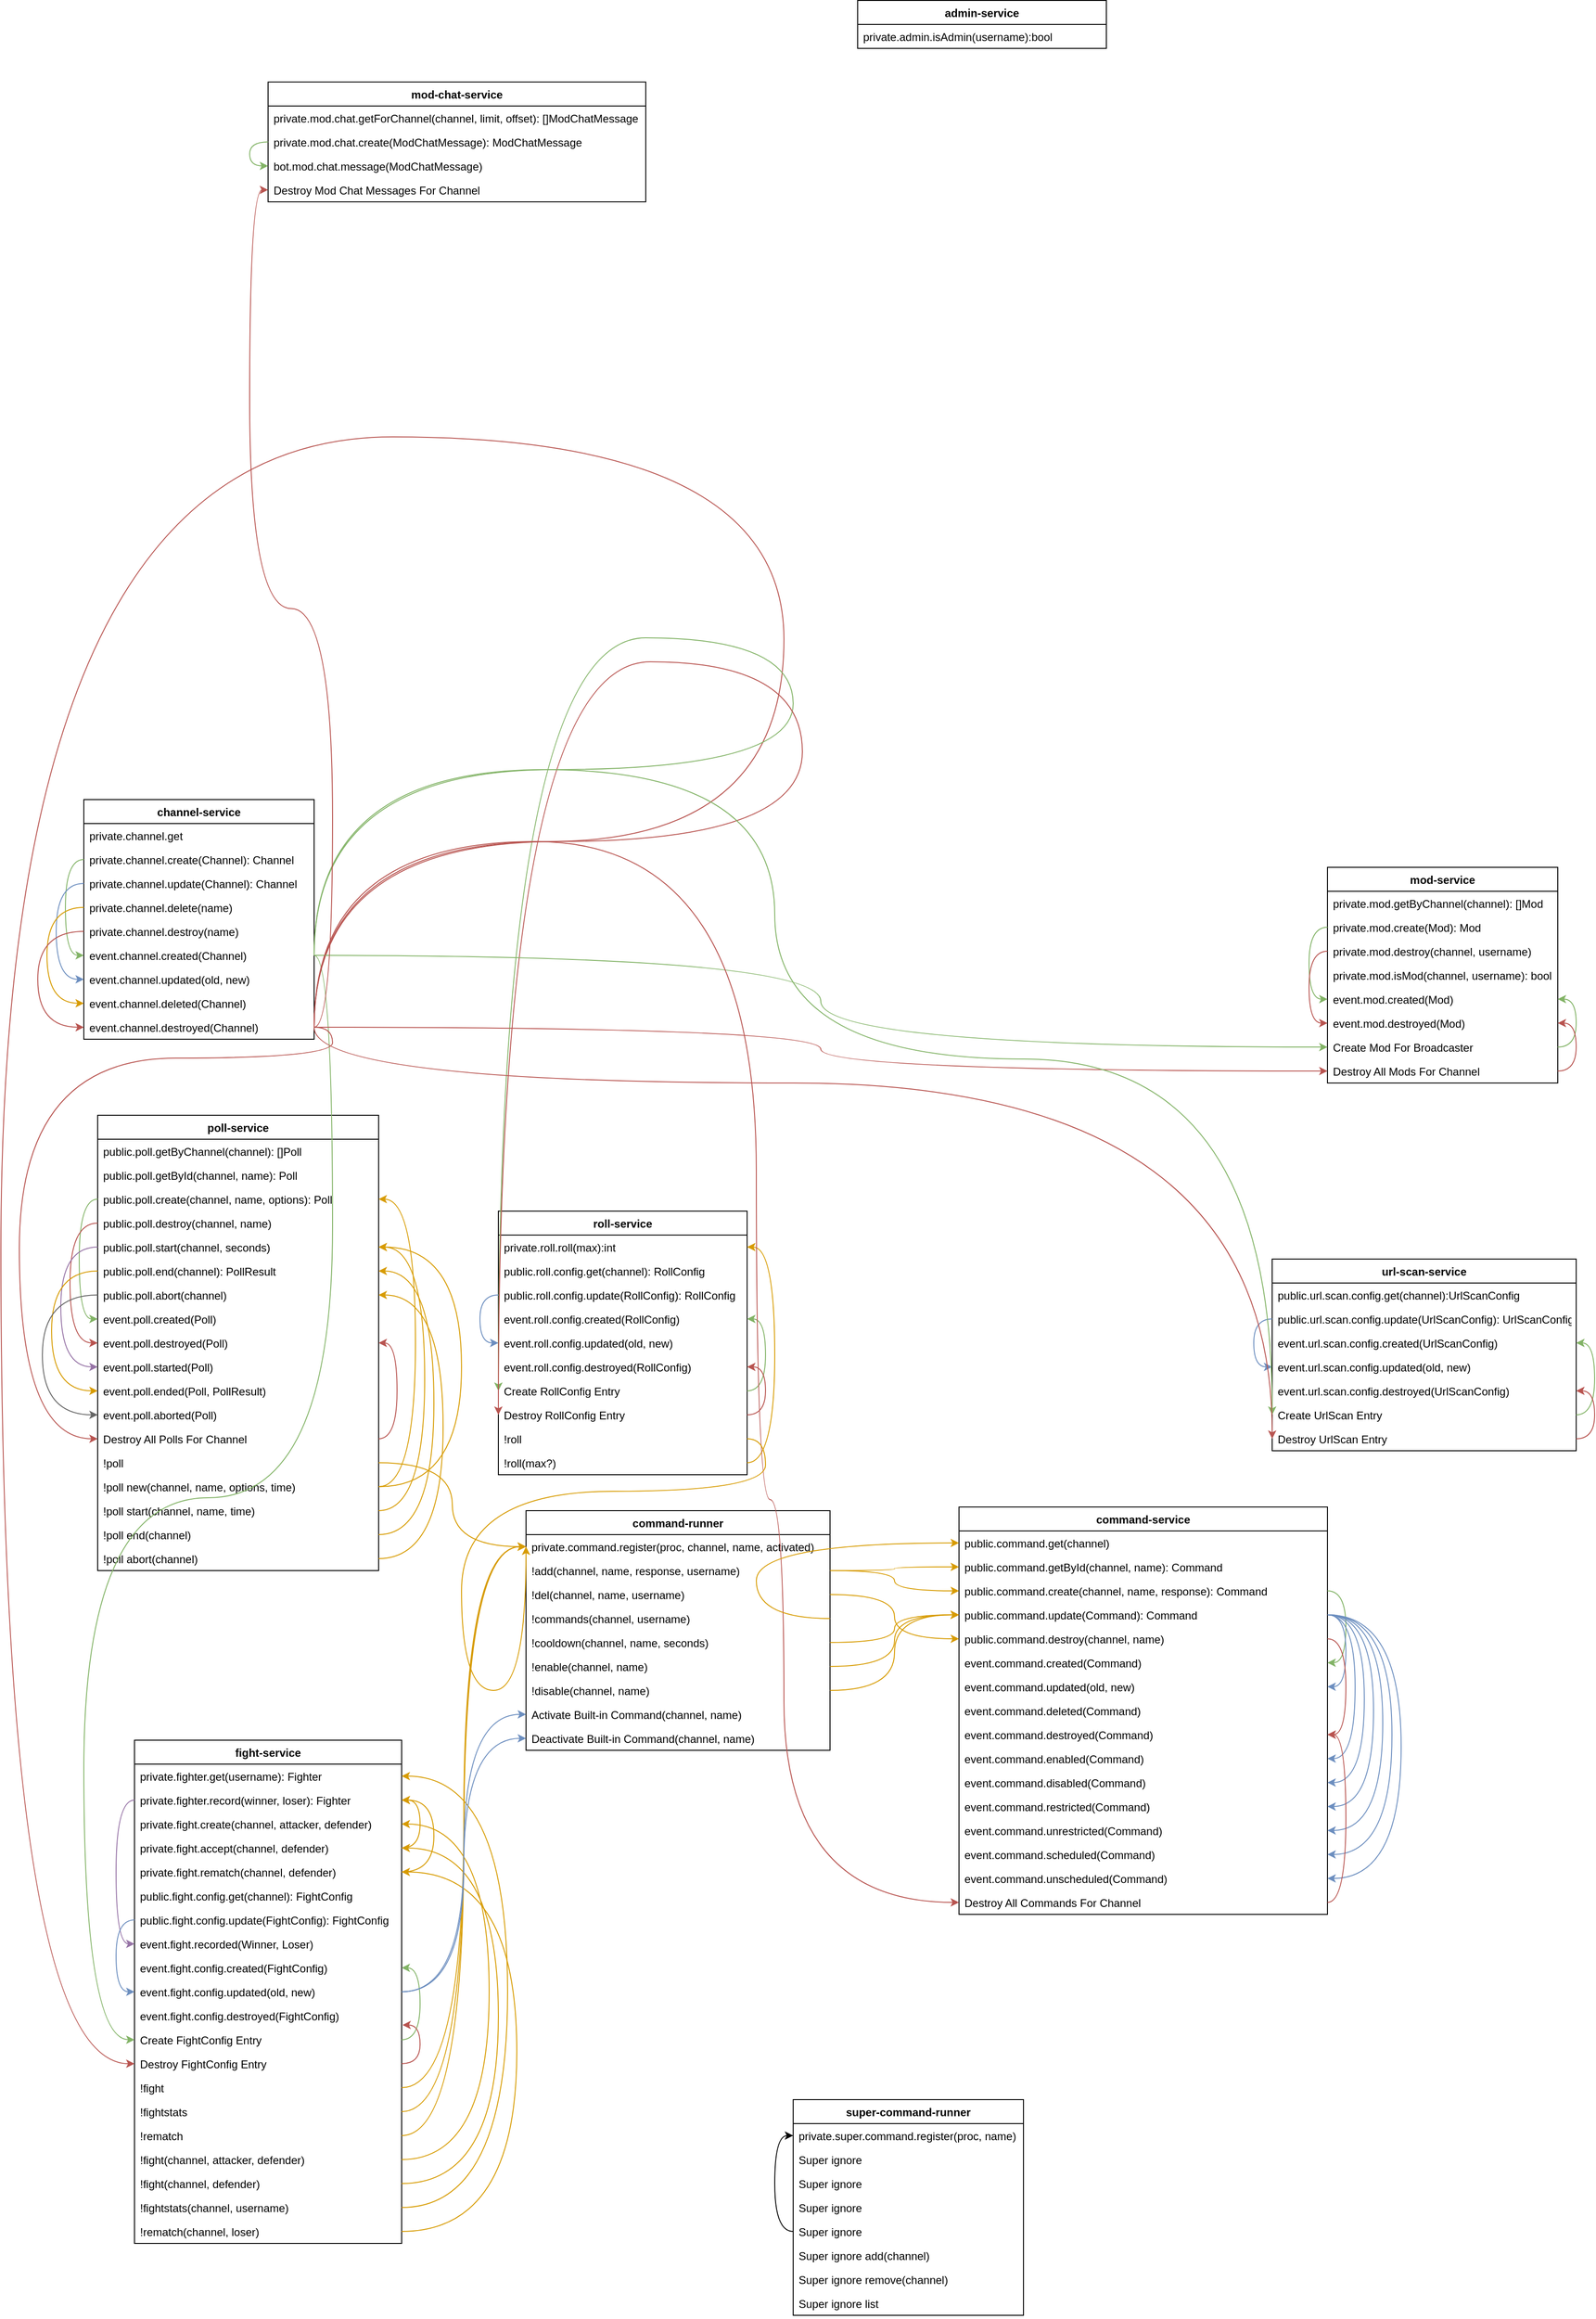<mxfile version="10.6.3" type="github"><diagram id="UFpzt-45oxmUa87XOhIg" name="Page-1"><mxGraphModel dx="1398" dy="773" grid="1" gridSize="10" guides="1" tooltips="1" connect="1" arrows="1" fold="1" page="1" pageScale="1" pageWidth="10000" pageHeight="10000" math="0" shadow="0"><root><mxCell id="0"/><mxCell id="1" parent="0"/><mxCell id="XVTuqHwqc4bGBCBkc0RM-8" value="channel-service&#10;" style="swimlane;fontStyle=1;align=center;verticalAlign=top;childLayout=stackLayout;horizontal=1;startSize=26;horizontalStack=0;resizeParent=1;resizeParentMax=0;resizeLast=0;collapsible=1;marginBottom=0;" parent="1" vertex="1"><mxGeometry x="120" y="1149.5" width="250" height="260" as="geometry"><mxRectangle x="20" y="20" width="90" height="26" as="alternateBounds"/></mxGeometry></mxCell><mxCell id="XVTuqHwqc4bGBCBkc0RM-9" value="private.channel.get" style="text;strokeColor=none;fillColor=none;align=left;verticalAlign=top;spacingLeft=4;spacingRight=4;overflow=hidden;rotatable=0;points=[[0,0.5],[1,0.5]];portConstraint=eastwest;" parent="XVTuqHwqc4bGBCBkc0RM-8" vertex="1"><mxGeometry y="26" width="250" height="26" as="geometry"/></mxCell><mxCell id="m_cscke2ilRDuO96fSFW-115" style="edgeStyle=orthogonalEdgeStyle;curved=1;orthogonalLoop=1;jettySize=auto;html=1;exitX=0;exitY=0.5;exitDx=0;exitDy=0;entryX=0;entryY=0.5;entryDx=0;entryDy=0;fillColor=#d5e8d4;strokeColor=#82b366;" edge="1" parent="XVTuqHwqc4bGBCBkc0RM-8" source="XVTuqHwqc4bGBCBkc0RM-11" target="XVTuqHwqc4bGBCBkc0RM-27"><mxGeometry relative="1" as="geometry"/></mxCell><mxCell id="XVTuqHwqc4bGBCBkc0RM-11" value="private.channel.create(Channel): Channel&#10;" style="text;strokeColor=none;fillColor=none;align=left;verticalAlign=top;spacingLeft=4;spacingRight=4;overflow=hidden;rotatable=0;points=[[0,0.5],[1,0.5]];portConstraint=eastwest;" parent="XVTuqHwqc4bGBCBkc0RM-8" vertex="1"><mxGeometry y="52" width="250" height="26" as="geometry"/></mxCell><mxCell id="m_cscke2ilRDuO96fSFW-116" style="edgeStyle=orthogonalEdgeStyle;curved=1;orthogonalLoop=1;jettySize=auto;html=1;exitX=0;exitY=0.5;exitDx=0;exitDy=0;entryX=0;entryY=0.5;entryDx=0;entryDy=0;fillColor=#dae8fc;strokeColor=#6c8ebf;" edge="1" parent="XVTuqHwqc4bGBCBkc0RM-8" source="XVTuqHwqc4bGBCBkc0RM-13" target="XVTuqHwqc4bGBCBkc0RM-14"><mxGeometry relative="1" as="geometry"><Array as="points"><mxPoint x="-30" y="91"/><mxPoint x="-30" y="195"/></Array></mxGeometry></mxCell><mxCell id="XVTuqHwqc4bGBCBkc0RM-13" value="private.channel.update(Channel): Channel&#10;" style="text;strokeColor=none;fillColor=none;align=left;verticalAlign=top;spacingLeft=4;spacingRight=4;overflow=hidden;rotatable=0;points=[[0,0.5],[1,0.5]];portConstraint=eastwest;" parent="XVTuqHwqc4bGBCBkc0RM-8" vertex="1"><mxGeometry y="78" width="250" height="26" as="geometry"/></mxCell><mxCell id="m_cscke2ilRDuO96fSFW-117" style="edgeStyle=orthogonalEdgeStyle;curved=1;orthogonalLoop=1;jettySize=auto;html=1;exitX=0;exitY=0.5;exitDx=0;exitDy=0;entryX=0;entryY=0.5;entryDx=0;entryDy=0;fillColor=#ffe6cc;strokeColor=#d79b00;" edge="1" parent="XVTuqHwqc4bGBCBkc0RM-8" source="XVTuqHwqc4bGBCBkc0RM-26" target="XVTuqHwqc4bGBCBkc0RM-28"><mxGeometry relative="1" as="geometry"><Array as="points"><mxPoint x="-40" y="117"/><mxPoint x="-40" y="221"/></Array></mxGeometry></mxCell><mxCell id="XVTuqHwqc4bGBCBkc0RM-26" value="private.channel.delete(name)&#10;" style="text;strokeColor=none;fillColor=none;align=left;verticalAlign=top;spacingLeft=4;spacingRight=4;overflow=hidden;rotatable=0;points=[[0,0.5],[1,0.5]];portConstraint=eastwest;" parent="XVTuqHwqc4bGBCBkc0RM-8" vertex="1"><mxGeometry y="104" width="250" height="26" as="geometry"/></mxCell><mxCell id="m_cscke2ilRDuO96fSFW-118" style="edgeStyle=orthogonalEdgeStyle;curved=1;orthogonalLoop=1;jettySize=auto;html=1;exitX=0;exitY=0.5;exitDx=0;exitDy=0;entryX=0;entryY=0.5;entryDx=0;entryDy=0;fillColor=#f8cecc;strokeColor=#b85450;" edge="1" parent="XVTuqHwqc4bGBCBkc0RM-8" source="XVTuqHwqc4bGBCBkc0RM-47" target="m_cscke2ilRDuO96fSFW-1"><mxGeometry relative="1" as="geometry"><Array as="points"><mxPoint x="-50" y="143"/><mxPoint x="-50" y="247"/></Array></mxGeometry></mxCell><mxCell id="XVTuqHwqc4bGBCBkc0RM-47" value="private.channel.destroy(name)&#10;" style="text;strokeColor=none;fillColor=none;align=left;verticalAlign=top;spacingLeft=4;spacingRight=4;overflow=hidden;rotatable=0;points=[[0,0.5],[1,0.5]];portConstraint=eastwest;" parent="XVTuqHwqc4bGBCBkc0RM-8" vertex="1"><mxGeometry y="130" width="250" height="26" as="geometry"/></mxCell><mxCell id="XVTuqHwqc4bGBCBkc0RM-27" value="event.channel.created(Channel)&#10;" style="text;strokeColor=none;fillColor=none;align=left;verticalAlign=top;spacingLeft=4;spacingRight=4;overflow=hidden;rotatable=0;points=[[0,0.5],[1,0.5]];portConstraint=eastwest;" parent="XVTuqHwqc4bGBCBkc0RM-8" vertex="1"><mxGeometry y="156" width="250" height="26" as="geometry"/></mxCell><mxCell id="XVTuqHwqc4bGBCBkc0RM-14" value="event.channel.updated(old, new)&#10;" style="text;strokeColor=none;fillColor=none;align=left;verticalAlign=top;spacingLeft=4;spacingRight=4;overflow=hidden;rotatable=0;points=[[0,0.5],[1,0.5]];portConstraint=eastwest;" parent="XVTuqHwqc4bGBCBkc0RM-8" vertex="1"><mxGeometry y="182" width="250" height="26" as="geometry"/></mxCell><mxCell id="XVTuqHwqc4bGBCBkc0RM-28" value="event.channel.deleted(Channel)&#10;" style="text;strokeColor=none;fillColor=none;align=left;verticalAlign=top;spacingLeft=4;spacingRight=4;overflow=hidden;rotatable=0;points=[[0,0.5],[1,0.5]];portConstraint=eastwest;" parent="XVTuqHwqc4bGBCBkc0RM-8" vertex="1"><mxGeometry y="208" width="250" height="26" as="geometry"/></mxCell><mxCell id="m_cscke2ilRDuO96fSFW-1" value="event.channel.destroyed(Channel)&#10;" style="text;strokeColor=none;fillColor=none;align=left;verticalAlign=top;spacingLeft=4;spacingRight=4;overflow=hidden;rotatable=0;points=[[0,0.5],[1,0.5]];portConstraint=eastwest;" vertex="1" parent="XVTuqHwqc4bGBCBkc0RM-8"><mxGeometry y="234" width="250" height="26" as="geometry"/></mxCell><mxCell id="XVTuqHwqc4bGBCBkc0RM-15" value="command-service&#10;" style="swimlane;fontStyle=1;align=center;verticalAlign=top;childLayout=stackLayout;horizontal=1;startSize=26;horizontalStack=0;resizeParent=1;resizeParentMax=0;resizeLast=0;collapsible=1;marginBottom=0;" parent="1" vertex="1"><mxGeometry x="1070" y="1917" width="400" height="442" as="geometry"><mxRectangle x="20" y="20" width="90" height="26" as="alternateBounds"/></mxGeometry></mxCell><mxCell id="XVTuqHwqc4bGBCBkc0RM-16" value="public.command.get(channel)" style="text;strokeColor=none;fillColor=none;align=left;verticalAlign=top;spacingLeft=4;spacingRight=4;overflow=hidden;rotatable=0;points=[[0,0.5],[1,0.5]];portConstraint=eastwest;" parent="XVTuqHwqc4bGBCBkc0RM-15" vertex="1"><mxGeometry y="26" width="400" height="26" as="geometry"/></mxCell><mxCell id="XVTuqHwqc4bGBCBkc0RM-18" value="public.command.getById(channel, name): Command&#10;" style="text;strokeColor=none;fillColor=none;align=left;verticalAlign=top;spacingLeft=4;spacingRight=4;overflow=hidden;rotatable=0;points=[[0,0.5],[1,0.5]];portConstraint=eastwest;" parent="XVTuqHwqc4bGBCBkc0RM-15" vertex="1"><mxGeometry y="52" width="400" height="26" as="geometry"/></mxCell><mxCell id="m_cscke2ilRDuO96fSFW-146" style="edgeStyle=orthogonalEdgeStyle;curved=1;orthogonalLoop=1;jettySize=auto;html=1;exitX=1;exitY=0.5;exitDx=0;exitDy=0;entryX=1;entryY=0.5;entryDx=0;entryDy=0;fillColor=#d5e8d4;strokeColor=#82b366;" edge="1" parent="XVTuqHwqc4bGBCBkc0RM-15" source="XVTuqHwqc4bGBCBkc0RM-19" target="XVTuqHwqc4bGBCBkc0RM-30"><mxGeometry relative="1" as="geometry"/></mxCell><mxCell id="XVTuqHwqc4bGBCBkc0RM-19" value="public.command.create(channel, name, response): Command&#10;" style="text;strokeColor=none;fillColor=none;align=left;verticalAlign=top;spacingLeft=4;spacingRight=4;overflow=hidden;rotatable=0;points=[[0,0.5],[1,0.5]];portConstraint=eastwest;" parent="XVTuqHwqc4bGBCBkc0RM-15" vertex="1"><mxGeometry y="78" width="400" height="26" as="geometry"/></mxCell><mxCell id="m_cscke2ilRDuO96fSFW-150" style="edgeStyle=orthogonalEdgeStyle;curved=1;orthogonalLoop=1;jettySize=auto;html=1;exitX=1;exitY=0.5;exitDx=0;exitDy=0;entryX=1;entryY=0.5;entryDx=0;entryDy=0;fillColor=#dae8fc;strokeColor=#6c8ebf;" edge="1" parent="XVTuqHwqc4bGBCBkc0RM-15" source="XVTuqHwqc4bGBCBkc0RM-20" target="XVTuqHwqc4bGBCBkc0RM-29"><mxGeometry relative="1" as="geometry"/></mxCell><mxCell id="m_cscke2ilRDuO96fSFW-151" style="edgeStyle=orthogonalEdgeStyle;curved=1;orthogonalLoop=1;jettySize=auto;html=1;exitX=1;exitY=0.5;exitDx=0;exitDy=0;entryX=1;entryY=0.5;entryDx=0;entryDy=0;fillColor=#dae8fc;strokeColor=#6c8ebf;" edge="1" parent="XVTuqHwqc4bGBCBkc0RM-15" source="XVTuqHwqc4bGBCBkc0RM-20" target="XVTuqHwqc4bGBCBkc0RM-32"><mxGeometry relative="1" as="geometry"><Array as="points"><mxPoint x="430" y="117"/><mxPoint x="430" y="273"/></Array></mxGeometry></mxCell><mxCell id="m_cscke2ilRDuO96fSFW-152" style="edgeStyle=orthogonalEdgeStyle;curved=1;orthogonalLoop=1;jettySize=auto;html=1;exitX=1;exitY=0.5;exitDx=0;exitDy=0;entryX=1;entryY=0.5;entryDx=0;entryDy=0;fillColor=#dae8fc;strokeColor=#6c8ebf;" edge="1" parent="XVTuqHwqc4bGBCBkc0RM-15" source="XVTuqHwqc4bGBCBkc0RM-20" target="XVTuqHwqc4bGBCBkc0RM-33"><mxGeometry relative="1" as="geometry"><Array as="points"><mxPoint x="440" y="117"/><mxPoint x="440" y="299"/></Array></mxGeometry></mxCell><mxCell id="m_cscke2ilRDuO96fSFW-153" style="edgeStyle=orthogonalEdgeStyle;curved=1;orthogonalLoop=1;jettySize=auto;html=1;exitX=1;exitY=0.5;exitDx=0;exitDy=0;entryX=1;entryY=0.5;entryDx=0;entryDy=0;fillColor=#dae8fc;strokeColor=#6c8ebf;" edge="1" parent="XVTuqHwqc4bGBCBkc0RM-15" source="XVTuqHwqc4bGBCBkc0RM-20" target="XVTuqHwqc4bGBCBkc0RM-34"><mxGeometry relative="1" as="geometry"><Array as="points"><mxPoint x="450" y="117"/><mxPoint x="450" y="325"/></Array></mxGeometry></mxCell><mxCell id="m_cscke2ilRDuO96fSFW-154" style="edgeStyle=orthogonalEdgeStyle;curved=1;orthogonalLoop=1;jettySize=auto;html=1;exitX=1;exitY=0.5;exitDx=0;exitDy=0;entryX=1;entryY=0.5;entryDx=0;entryDy=0;fillColor=#dae8fc;strokeColor=#6c8ebf;" edge="1" parent="XVTuqHwqc4bGBCBkc0RM-15" source="XVTuqHwqc4bGBCBkc0RM-20" target="XVTuqHwqc4bGBCBkc0RM-35"><mxGeometry relative="1" as="geometry"><Array as="points"><mxPoint x="460" y="117"/><mxPoint x="460" y="351"/></Array></mxGeometry></mxCell><mxCell id="m_cscke2ilRDuO96fSFW-155" style="edgeStyle=orthogonalEdgeStyle;curved=1;orthogonalLoop=1;jettySize=auto;html=1;exitX=1;exitY=0.5;exitDx=0;exitDy=0;entryX=1;entryY=0.5;entryDx=0;entryDy=0;fillColor=#dae8fc;strokeColor=#6c8ebf;" edge="1" parent="XVTuqHwqc4bGBCBkc0RM-15" source="XVTuqHwqc4bGBCBkc0RM-20" target="XVTuqHwqc4bGBCBkc0RM-36"><mxGeometry relative="1" as="geometry"><Array as="points"><mxPoint x="470" y="117"/><mxPoint x="470" y="377"/></Array></mxGeometry></mxCell><mxCell id="m_cscke2ilRDuO96fSFW-156" style="edgeStyle=orthogonalEdgeStyle;curved=1;orthogonalLoop=1;jettySize=auto;html=1;exitX=1;exitY=0.5;exitDx=0;exitDy=0;entryX=1;entryY=0.5;entryDx=0;entryDy=0;fillColor=#dae8fc;strokeColor=#6c8ebf;" edge="1" parent="XVTuqHwqc4bGBCBkc0RM-15" source="XVTuqHwqc4bGBCBkc0RM-20" target="XVTuqHwqc4bGBCBkc0RM-37"><mxGeometry relative="1" as="geometry"><Array as="points"><mxPoint x="480" y="117"/><mxPoint x="480" y="403"/></Array></mxGeometry></mxCell><mxCell id="XVTuqHwqc4bGBCBkc0RM-20" value="public.command.update(Command): Command&#10;" style="text;strokeColor=none;fillColor=none;align=left;verticalAlign=top;spacingLeft=4;spacingRight=4;overflow=hidden;rotatable=0;points=[[0,0.5],[1,0.5]];portConstraint=eastwest;" parent="XVTuqHwqc4bGBCBkc0RM-15" vertex="1"><mxGeometry y="104" width="400" height="26" as="geometry"/></mxCell><mxCell id="m_cscke2ilRDuO96fSFW-157" style="edgeStyle=orthogonalEdgeStyle;curved=1;orthogonalLoop=1;jettySize=auto;html=1;exitX=1;exitY=0.5;exitDx=0;exitDy=0;entryX=1;entryY=0.5;entryDx=0;entryDy=0;fillColor=#f8cecc;strokeColor=#b85450;" edge="1" parent="XVTuqHwqc4bGBCBkc0RM-15" source="XVTuqHwqc4bGBCBkc0RM-21" target="m_cscke2ilRDuO96fSFW-107"><mxGeometry relative="1" as="geometry"/></mxCell><mxCell id="XVTuqHwqc4bGBCBkc0RM-21" value="public.command.destroy(channel, name)&#10;" style="text;strokeColor=none;fillColor=none;align=left;verticalAlign=top;spacingLeft=4;spacingRight=4;overflow=hidden;rotatable=0;points=[[0,0.5],[1,0.5]];portConstraint=eastwest;" parent="XVTuqHwqc4bGBCBkc0RM-15" vertex="1"><mxGeometry y="130" width="400" height="26" as="geometry"/></mxCell><mxCell id="XVTuqHwqc4bGBCBkc0RM-30" value="event.command.created(Command)&#10;&#10;" style="text;strokeColor=none;fillColor=none;align=left;verticalAlign=top;spacingLeft=4;spacingRight=4;overflow=hidden;rotatable=0;points=[[0,0.5],[1,0.5]];portConstraint=eastwest;" parent="XVTuqHwqc4bGBCBkc0RM-15" vertex="1"><mxGeometry y="156" width="400" height="26" as="geometry"/></mxCell><mxCell id="XVTuqHwqc4bGBCBkc0RM-29" value="event.command.updated(old, new)&#10;" style="text;strokeColor=none;fillColor=none;align=left;verticalAlign=top;spacingLeft=4;spacingRight=4;overflow=hidden;rotatable=0;points=[[0,0.5],[1,0.5]];portConstraint=eastwest;" parent="XVTuqHwqc4bGBCBkc0RM-15" vertex="1"><mxGeometry y="182" width="400" height="26" as="geometry"/></mxCell><mxCell id="XVTuqHwqc4bGBCBkc0RM-31" value="event.command.deleted(Command)&#10;" style="text;strokeColor=none;fillColor=none;align=left;verticalAlign=top;spacingLeft=4;spacingRight=4;overflow=hidden;rotatable=0;points=[[0,0.5],[1,0.5]];portConstraint=eastwest;" parent="XVTuqHwqc4bGBCBkc0RM-15" vertex="1"><mxGeometry y="208" width="400" height="26" as="geometry"/></mxCell><mxCell id="m_cscke2ilRDuO96fSFW-107" value="event.command.destroyed(Command)&#10;" style="text;strokeColor=none;fillColor=none;align=left;verticalAlign=top;spacingLeft=4;spacingRight=4;overflow=hidden;rotatable=0;points=[[0,0.5],[1,0.5]];portConstraint=eastwest;" vertex="1" parent="XVTuqHwqc4bGBCBkc0RM-15"><mxGeometry y="234" width="400" height="26" as="geometry"/></mxCell><mxCell id="XVTuqHwqc4bGBCBkc0RM-32" value="event.command.enabled(Command)&#10;" style="text;strokeColor=none;fillColor=none;align=left;verticalAlign=top;spacingLeft=4;spacingRight=4;overflow=hidden;rotatable=0;points=[[0,0.5],[1,0.5]];portConstraint=eastwest;" parent="XVTuqHwqc4bGBCBkc0RM-15" vertex="1"><mxGeometry y="260" width="400" height="26" as="geometry"/></mxCell><mxCell id="XVTuqHwqc4bGBCBkc0RM-33" value="event.command.disabled(Command)&#10;" style="text;strokeColor=none;fillColor=none;align=left;verticalAlign=top;spacingLeft=4;spacingRight=4;overflow=hidden;rotatable=0;points=[[0,0.5],[1,0.5]];portConstraint=eastwest;" parent="XVTuqHwqc4bGBCBkc0RM-15" vertex="1"><mxGeometry y="286" width="400" height="26" as="geometry"/></mxCell><mxCell id="XVTuqHwqc4bGBCBkc0RM-34" value="event.command.restricted(Command)&#10;" style="text;strokeColor=none;fillColor=none;align=left;verticalAlign=top;spacingLeft=4;spacingRight=4;overflow=hidden;rotatable=0;points=[[0,0.5],[1,0.5]];portConstraint=eastwest;" parent="XVTuqHwqc4bGBCBkc0RM-15" vertex="1"><mxGeometry y="312" width="400" height="26" as="geometry"/></mxCell><mxCell id="XVTuqHwqc4bGBCBkc0RM-35" value="event.command.unrestricted(Command)&#10;" style="text;strokeColor=none;fillColor=none;align=left;verticalAlign=top;spacingLeft=4;spacingRight=4;overflow=hidden;rotatable=0;points=[[0,0.5],[1,0.5]];portConstraint=eastwest;" parent="XVTuqHwqc4bGBCBkc0RM-15" vertex="1"><mxGeometry y="338" width="400" height="26" as="geometry"/></mxCell><mxCell id="XVTuqHwqc4bGBCBkc0RM-36" value="event.command.scheduled(Command)&#10;" style="text;strokeColor=none;fillColor=none;align=left;verticalAlign=top;spacingLeft=4;spacingRight=4;overflow=hidden;rotatable=0;points=[[0,0.5],[1,0.5]];portConstraint=eastwest;" parent="XVTuqHwqc4bGBCBkc0RM-15" vertex="1"><mxGeometry y="364" width="400" height="26" as="geometry"/></mxCell><mxCell id="XVTuqHwqc4bGBCBkc0RM-37" value="event.command.unscheduled(Command)&#10;" style="text;strokeColor=none;fillColor=none;align=left;verticalAlign=top;spacingLeft=4;spacingRight=4;overflow=hidden;rotatable=0;points=[[0,0.5],[1,0.5]];portConstraint=eastwest;" parent="XVTuqHwqc4bGBCBkc0RM-15" vertex="1"><mxGeometry y="390" width="400" height="26" as="geometry"/></mxCell><mxCell id="m_cscke2ilRDuO96fSFW-109" style="edgeStyle=orthogonalEdgeStyle;curved=1;orthogonalLoop=1;jettySize=auto;html=1;exitX=1;exitY=0.5;exitDx=0;exitDy=0;entryX=1;entryY=0.5;entryDx=0;entryDy=0;fillColor=#f8cecc;strokeColor=#b85450;" edge="1" parent="XVTuqHwqc4bGBCBkc0RM-15" source="m_cscke2ilRDuO96fSFW-105" target="m_cscke2ilRDuO96fSFW-107"><mxGeometry relative="1" as="geometry"/></mxCell><mxCell id="m_cscke2ilRDuO96fSFW-105" value="Destroy All Commands For Channel&#10;" style="text;strokeColor=none;fillColor=none;align=left;verticalAlign=top;spacingLeft=4;spacingRight=4;overflow=hidden;rotatable=0;points=[[0,0.5],[1,0.5]];portConstraint=eastwest;" vertex="1" parent="XVTuqHwqc4bGBCBkc0RM-15"><mxGeometry y="416" width="400" height="26" as="geometry"/></mxCell><mxCell id="XVTuqHwqc4bGBCBkc0RM-38" value="fight-service&#10;" style="swimlane;fontStyle=1;align=center;verticalAlign=top;childLayout=stackLayout;horizontal=1;startSize=26;horizontalStack=0;resizeParent=1;resizeParentMax=0;resizeLast=0;collapsible=1;marginBottom=0;" parent="1" vertex="1"><mxGeometry x="175" y="2170" width="290" height="546" as="geometry"><mxRectangle x="20" y="20" width="90" height="26" as="alternateBounds"/></mxGeometry></mxCell><mxCell id="XVTuqHwqc4bGBCBkc0RM-39" value="private.fighter.get(username): Fighter" style="text;strokeColor=none;fillColor=none;align=left;verticalAlign=top;spacingLeft=4;spacingRight=4;overflow=hidden;rotatable=0;points=[[0,0.5],[1,0.5]];portConstraint=eastwest;" parent="XVTuqHwqc4bGBCBkc0RM-38" vertex="1"><mxGeometry y="26" width="290" height="26" as="geometry"/></mxCell><mxCell id="m_cscke2ilRDuO96fSFW-119" style="edgeStyle=orthogonalEdgeStyle;curved=1;orthogonalLoop=1;jettySize=auto;html=1;exitX=0;exitY=0.5;exitDx=0;exitDy=0;entryX=0;entryY=0.5;entryDx=0;entryDy=0;fillColor=#e1d5e7;strokeColor=#9673a6;" edge="1" parent="XVTuqHwqc4bGBCBkc0RM-38" source="XVTuqHwqc4bGBCBkc0RM-41" target="m_cscke2ilRDuO96fSFW-4"><mxGeometry relative="1" as="geometry"/></mxCell><mxCell id="XVTuqHwqc4bGBCBkc0RM-41" value="private.fighter.record(winner, loser): Fighter&#10;" style="text;strokeColor=none;fillColor=none;align=left;verticalAlign=top;spacingLeft=4;spacingRight=4;overflow=hidden;rotatable=0;points=[[0,0.5],[1,0.5]];portConstraint=eastwest;" parent="XVTuqHwqc4bGBCBkc0RM-38" vertex="1"><mxGeometry y="52" width="290" height="26" as="geometry"/></mxCell><mxCell id="XVTuqHwqc4bGBCBkc0RM-42" value="private.fight.create(channel, attacker, defender)&#10;" style="text;strokeColor=none;fillColor=none;align=left;verticalAlign=top;spacingLeft=4;spacingRight=4;overflow=hidden;rotatable=0;points=[[0,0.5],[1,0.5]];portConstraint=eastwest;" parent="XVTuqHwqc4bGBCBkc0RM-38" vertex="1"><mxGeometry y="78" width="290" height="26" as="geometry"/></mxCell><mxCell id="m_cscke2ilRDuO96fSFW-209" style="edgeStyle=orthogonalEdgeStyle;curved=1;orthogonalLoop=1;jettySize=auto;html=1;exitX=1;exitY=0.5;exitDx=0;exitDy=0;entryX=1;entryY=0.5;entryDx=0;entryDy=0;fillColor=#ffe6cc;strokeColor=#d79b00;" edge="1" parent="XVTuqHwqc4bGBCBkc0RM-38" source="m_cscke2ilRDuO96fSFW-202" target="XVTuqHwqc4bGBCBkc0RM-41"><mxGeometry relative="1" as="geometry"/></mxCell><mxCell id="m_cscke2ilRDuO96fSFW-202" value="private.fight.accept(channel, defender)&#10;" style="text;strokeColor=none;fillColor=none;align=left;verticalAlign=top;spacingLeft=4;spacingRight=4;overflow=hidden;rotatable=0;points=[[0,0.5],[1,0.5]];portConstraint=eastwest;" vertex="1" parent="XVTuqHwqc4bGBCBkc0RM-38"><mxGeometry y="104" width="290" height="26" as="geometry"/></mxCell><mxCell id="m_cscke2ilRDuO96fSFW-211" style="edgeStyle=orthogonalEdgeStyle;curved=1;orthogonalLoop=1;jettySize=auto;html=1;exitX=1;exitY=0.5;exitDx=0;exitDy=0;entryX=1;entryY=0.5;entryDx=0;entryDy=0;fillColor=#ffe6cc;strokeColor=#d79b00;" edge="1" parent="XVTuqHwqc4bGBCBkc0RM-38" source="m_cscke2ilRDuO96fSFW-203" target="XVTuqHwqc4bGBCBkc0RM-41"><mxGeometry relative="1" as="geometry"><Array as="points"><mxPoint x="325" y="143"/><mxPoint x="325" y="65"/></Array></mxGeometry></mxCell><mxCell id="m_cscke2ilRDuO96fSFW-203" value="private.fight.rematch(channel, defender)&#10;" style="text;strokeColor=none;fillColor=none;align=left;verticalAlign=top;spacingLeft=4;spacingRight=4;overflow=hidden;rotatable=0;points=[[0,0.5],[1,0.5]];portConstraint=eastwest;" vertex="1" parent="XVTuqHwqc4bGBCBkc0RM-38"><mxGeometry y="130" width="290" height="26" as="geometry"/></mxCell><mxCell id="m_cscke2ilRDuO96fSFW-204" value="public.fight.config.get(channel): FightConfig&#10;" style="text;strokeColor=none;fillColor=none;align=left;verticalAlign=top;spacingLeft=4;spacingRight=4;overflow=hidden;rotatable=0;points=[[0,0.5],[1,0.5]];portConstraint=eastwest;" vertex="1" parent="XVTuqHwqc4bGBCBkc0RM-38"><mxGeometry y="156" width="290" height="26" as="geometry"/></mxCell><mxCell id="m_cscke2ilRDuO96fSFW-120" style="edgeStyle=orthogonalEdgeStyle;curved=1;orthogonalLoop=1;jettySize=auto;html=1;exitX=0;exitY=0.5;exitDx=0;exitDy=0;entryX=0;entryY=0.5;entryDx=0;entryDy=0;fillColor=#dae8fc;strokeColor=#6c8ebf;" edge="1" parent="XVTuqHwqc4bGBCBkc0RM-38" source="XVTuqHwqc4bGBCBkc0RM-44" target="m_cscke2ilRDuO96fSFW-2"><mxGeometry relative="1" as="geometry"/></mxCell><mxCell id="XVTuqHwqc4bGBCBkc0RM-44" value="public.fight.config.update(FightConfig): FightConfig&#10;" style="text;strokeColor=none;fillColor=none;align=left;verticalAlign=top;spacingLeft=4;spacingRight=4;overflow=hidden;rotatable=0;points=[[0,0.5],[1,0.5]];portConstraint=eastwest;" parent="XVTuqHwqc4bGBCBkc0RM-38" vertex="1"><mxGeometry y="182" width="290" height="26" as="geometry"/></mxCell><mxCell id="m_cscke2ilRDuO96fSFW-4" value="event.fight.recorded(Winner, Loser)&#10;" style="text;strokeColor=none;fillColor=none;align=left;verticalAlign=top;spacingLeft=4;spacingRight=4;overflow=hidden;rotatable=0;points=[[0,0.5],[1,0.5]];portConstraint=eastwest;" vertex="1" parent="XVTuqHwqc4bGBCBkc0RM-38"><mxGeometry y="208" width="290" height="26" as="geometry"/></mxCell><mxCell id="XVTuqHwqc4bGBCBkc0RM-46" value="event.fight.config.created(FightConfig)&#10;" style="text;strokeColor=none;fillColor=none;align=left;verticalAlign=top;spacingLeft=4;spacingRight=4;overflow=hidden;rotatable=0;points=[[0,0.5],[1,0.5]];portConstraint=eastwest;" parent="XVTuqHwqc4bGBCBkc0RM-38" vertex="1"><mxGeometry y="234" width="290" height="26" as="geometry"/></mxCell><mxCell id="m_cscke2ilRDuO96fSFW-2" value="event.fight.config.updated(old, new)&#10;" style="text;strokeColor=none;fillColor=none;align=left;verticalAlign=top;spacingLeft=4;spacingRight=4;overflow=hidden;rotatable=0;points=[[0,0.5],[1,0.5]];portConstraint=eastwest;" vertex="1" parent="XVTuqHwqc4bGBCBkc0RM-38"><mxGeometry y="260" width="290" height="26" as="geometry"/></mxCell><mxCell id="m_cscke2ilRDuO96fSFW-3" value="event.fight.config.destroyed(FightConfig)&#10;" style="text;strokeColor=none;fillColor=none;align=left;verticalAlign=top;spacingLeft=4;spacingRight=4;overflow=hidden;rotatable=0;points=[[0,0.5],[1,0.5]];portConstraint=eastwest;" vertex="1" parent="XVTuqHwqc4bGBCBkc0RM-38"><mxGeometry y="286" width="290" height="26" as="geometry"/></mxCell><mxCell id="m_cscke2ilRDuO96fSFW-84" style="edgeStyle=orthogonalEdgeStyle;curved=1;orthogonalLoop=1;jettySize=auto;html=1;exitX=1;exitY=0.5;exitDx=0;exitDy=0;entryX=1;entryY=0.5;entryDx=0;entryDy=0;fillColor=#d5e8d4;strokeColor=#82b366;" edge="1" parent="XVTuqHwqc4bGBCBkc0RM-38" source="m_cscke2ilRDuO96fSFW-75" target="XVTuqHwqc4bGBCBkc0RM-46"><mxGeometry relative="1" as="geometry"/></mxCell><mxCell id="m_cscke2ilRDuO96fSFW-75" value="Create FightConfig Entry&#10;" style="text;strokeColor=none;fillColor=none;align=left;verticalAlign=top;spacingLeft=4;spacingRight=4;overflow=hidden;rotatable=0;points=[[0,0.5],[1,0.5]];portConstraint=eastwest;" vertex="1" parent="XVTuqHwqc4bGBCBkc0RM-38"><mxGeometry y="312" width="290" height="26" as="geometry"/></mxCell><mxCell id="m_cscke2ilRDuO96fSFW-85" style="edgeStyle=orthogonalEdgeStyle;curved=1;orthogonalLoop=1;jettySize=auto;html=1;exitX=1;exitY=0.5;exitDx=0;exitDy=0;entryX=1.003;entryY=-0.115;entryDx=0;entryDy=0;entryPerimeter=0;fillColor=#f8cecc;strokeColor=#b85450;" edge="1" parent="XVTuqHwqc4bGBCBkc0RM-38" source="m_cscke2ilRDuO96fSFW-77" target="m_cscke2ilRDuO96fSFW-75"><mxGeometry relative="1" as="geometry"/></mxCell><mxCell id="m_cscke2ilRDuO96fSFW-77" value="Destroy FightConfig Entry&#10;" style="text;strokeColor=none;fillColor=none;align=left;verticalAlign=top;spacingLeft=4;spacingRight=4;overflow=hidden;rotatable=0;points=[[0,0.5],[1,0.5]];portConstraint=eastwest;" vertex="1" parent="XVTuqHwqc4bGBCBkc0RM-38"><mxGeometry y="338" width="290" height="26" as="geometry"/></mxCell><mxCell id="m_cscke2ilRDuO96fSFW-186" value="!fight&#10;" style="text;strokeColor=none;fillColor=none;align=left;verticalAlign=top;spacingLeft=4;spacingRight=4;overflow=hidden;rotatable=0;points=[[0,0.5],[1,0.5]];portConstraint=eastwest;" vertex="1" parent="XVTuqHwqc4bGBCBkc0RM-38"><mxGeometry y="364" width="290" height="26" as="geometry"/></mxCell><mxCell id="m_cscke2ilRDuO96fSFW-187" value="!fightstats&#10;" style="text;strokeColor=none;fillColor=none;align=left;verticalAlign=top;spacingLeft=4;spacingRight=4;overflow=hidden;rotatable=0;points=[[0,0.5],[1,0.5]];portConstraint=eastwest;" vertex="1" parent="XVTuqHwqc4bGBCBkc0RM-38"><mxGeometry y="390" width="290" height="26" as="geometry"/></mxCell><mxCell id="m_cscke2ilRDuO96fSFW-188" value="!rematch&#10;" style="text;strokeColor=none;fillColor=none;align=left;verticalAlign=top;spacingLeft=4;spacingRight=4;overflow=hidden;rotatable=0;points=[[0,0.5],[1,0.5]];portConstraint=eastwest;" vertex="1" parent="XVTuqHwqc4bGBCBkc0RM-38"><mxGeometry y="416" width="290" height="26" as="geometry"/></mxCell><mxCell id="m_cscke2ilRDuO96fSFW-205" style="edgeStyle=orthogonalEdgeStyle;curved=1;orthogonalLoop=1;jettySize=auto;html=1;exitX=1;exitY=0.5;exitDx=0;exitDy=0;entryX=1;entryY=0.5;entryDx=0;entryDy=0;fillColor=#ffe6cc;strokeColor=#d79b00;" edge="1" parent="XVTuqHwqc4bGBCBkc0RM-38" source="m_cscke2ilRDuO96fSFW-189" target="XVTuqHwqc4bGBCBkc0RM-42"><mxGeometry relative="1" as="geometry"><Array as="points"><mxPoint x="385" y="455"/><mxPoint x="385" y="91"/></Array></mxGeometry></mxCell><mxCell id="m_cscke2ilRDuO96fSFW-189" value="!fight(channel, attacker, defender)&#10;" style="text;strokeColor=none;fillColor=none;align=left;verticalAlign=top;spacingLeft=4;spacingRight=4;overflow=hidden;rotatable=0;points=[[0,0.5],[1,0.5]];portConstraint=eastwest;" vertex="1" parent="XVTuqHwqc4bGBCBkc0RM-38"><mxGeometry y="442" width="290" height="26" as="geometry"/></mxCell><mxCell id="m_cscke2ilRDuO96fSFW-206" style="edgeStyle=orthogonalEdgeStyle;curved=1;orthogonalLoop=1;jettySize=auto;html=1;exitX=1;exitY=0.5;exitDx=0;exitDy=0;entryX=1;entryY=0.5;entryDx=0;entryDy=0;fillColor=#ffe6cc;strokeColor=#d79b00;" edge="1" parent="XVTuqHwqc4bGBCBkc0RM-38" source="m_cscke2ilRDuO96fSFW-190" target="m_cscke2ilRDuO96fSFW-202"><mxGeometry relative="1" as="geometry"><Array as="points"><mxPoint x="395" y="481"/><mxPoint x="395" y="117"/></Array></mxGeometry></mxCell><mxCell id="m_cscke2ilRDuO96fSFW-190" value="!fight(channel, defender)&#10;" style="text;strokeColor=none;fillColor=none;align=left;verticalAlign=top;spacingLeft=4;spacingRight=4;overflow=hidden;rotatable=0;points=[[0,0.5],[1,0.5]];portConstraint=eastwest;" vertex="1" parent="XVTuqHwqc4bGBCBkc0RM-38"><mxGeometry y="468" width="290" height="26" as="geometry"/></mxCell><mxCell id="m_cscke2ilRDuO96fSFW-208" style="edgeStyle=orthogonalEdgeStyle;curved=1;orthogonalLoop=1;jettySize=auto;html=1;exitX=1;exitY=0.5;exitDx=0;exitDy=0;entryX=1;entryY=0.5;entryDx=0;entryDy=0;fillColor=#ffe6cc;strokeColor=#d79b00;" edge="1" parent="XVTuqHwqc4bGBCBkc0RM-38" source="m_cscke2ilRDuO96fSFW-191" target="XVTuqHwqc4bGBCBkc0RM-39"><mxGeometry relative="1" as="geometry"><Array as="points"><mxPoint x="405" y="507"/><mxPoint x="405" y="39"/></Array></mxGeometry></mxCell><mxCell id="m_cscke2ilRDuO96fSFW-191" value="!fightstats(channel, username)&#10;" style="text;strokeColor=none;fillColor=none;align=left;verticalAlign=top;spacingLeft=4;spacingRight=4;overflow=hidden;rotatable=0;points=[[0,0.5],[1,0.5]];portConstraint=eastwest;" vertex="1" parent="XVTuqHwqc4bGBCBkc0RM-38"><mxGeometry y="494" width="290" height="26" as="geometry"/></mxCell><mxCell id="m_cscke2ilRDuO96fSFW-210" style="edgeStyle=orthogonalEdgeStyle;curved=1;orthogonalLoop=1;jettySize=auto;html=1;exitX=1;exitY=0.5;exitDx=0;exitDy=0;entryX=1;entryY=0.5;entryDx=0;entryDy=0;fillColor=#ffe6cc;strokeColor=#d79b00;" edge="1" parent="XVTuqHwqc4bGBCBkc0RM-38" source="m_cscke2ilRDuO96fSFW-192" target="m_cscke2ilRDuO96fSFW-203"><mxGeometry relative="1" as="geometry"><Array as="points"><mxPoint x="415" y="533"/><mxPoint x="415" y="143"/></Array></mxGeometry></mxCell><mxCell id="m_cscke2ilRDuO96fSFW-192" value="!rematch(channel, loser)&#10;" style="text;strokeColor=none;fillColor=none;align=left;verticalAlign=top;spacingLeft=4;spacingRight=4;overflow=hidden;rotatable=0;points=[[0,0.5],[1,0.5]];portConstraint=eastwest;" vertex="1" parent="XVTuqHwqc4bGBCBkc0RM-38"><mxGeometry y="520" width="290" height="26" as="geometry"/></mxCell><mxCell id="m_cscke2ilRDuO96fSFW-5" value="mod-service&#10;" style="swimlane;fontStyle=1;align=center;verticalAlign=top;childLayout=stackLayout;horizontal=1;startSize=26;horizontalStack=0;resizeParent=1;resizeParentMax=0;resizeLast=0;collapsible=1;marginBottom=0;" vertex="1" parent="1"><mxGeometry x="1470" y="1223" width="250" height="234" as="geometry"><mxRectangle x="20" y="20" width="90" height="26" as="alternateBounds"/></mxGeometry></mxCell><mxCell id="m_cscke2ilRDuO96fSFW-6" value="private.mod.getByChannel(channel): []Mod" style="text;strokeColor=none;fillColor=none;align=left;verticalAlign=top;spacingLeft=4;spacingRight=4;overflow=hidden;rotatable=0;points=[[0,0.5],[1,0.5]];portConstraint=eastwest;" vertex="1" parent="m_cscke2ilRDuO96fSFW-5"><mxGeometry y="26" width="250" height="26" as="geometry"/></mxCell><mxCell id="m_cscke2ilRDuO96fSFW-123" style="edgeStyle=orthogonalEdgeStyle;curved=1;orthogonalLoop=1;jettySize=auto;html=1;exitX=0;exitY=0.5;exitDx=0;exitDy=0;entryX=0;entryY=0.5;entryDx=0;entryDy=0;fillColor=#d5e8d4;strokeColor=#82b366;" edge="1" parent="m_cscke2ilRDuO96fSFW-5" source="m_cscke2ilRDuO96fSFW-8" target="m_cscke2ilRDuO96fSFW-11"><mxGeometry relative="1" as="geometry"/></mxCell><mxCell id="m_cscke2ilRDuO96fSFW-8" value="private.mod.create(Mod): Mod&#10;" style="text;strokeColor=none;fillColor=none;align=left;verticalAlign=top;spacingLeft=4;spacingRight=4;overflow=hidden;rotatable=0;points=[[0,0.5],[1,0.5]];portConstraint=eastwest;" vertex="1" parent="m_cscke2ilRDuO96fSFW-5"><mxGeometry y="52" width="250" height="26" as="geometry"/></mxCell><mxCell id="m_cscke2ilRDuO96fSFW-124" style="edgeStyle=orthogonalEdgeStyle;curved=1;orthogonalLoop=1;jettySize=auto;html=1;exitX=0;exitY=0.5;exitDx=0;exitDy=0;entryX=0;entryY=0.5;entryDx=0;entryDy=0;fillColor=#f8cecc;strokeColor=#b85450;" edge="1" parent="m_cscke2ilRDuO96fSFW-5" source="m_cscke2ilRDuO96fSFW-9" target="m_cscke2ilRDuO96fSFW-12"><mxGeometry relative="1" as="geometry"/></mxCell><mxCell id="m_cscke2ilRDuO96fSFW-9" value="private.mod.destroy(channel, username)&#10;" style="text;strokeColor=none;fillColor=none;align=left;verticalAlign=top;spacingLeft=4;spacingRight=4;overflow=hidden;rotatable=0;points=[[0,0.5],[1,0.5]];portConstraint=eastwest;" vertex="1" parent="m_cscke2ilRDuO96fSFW-5"><mxGeometry y="78" width="250" height="26" as="geometry"/></mxCell><mxCell id="m_cscke2ilRDuO96fSFW-10" value="private.mod.isMod(channel, username): bool&#10;" style="text;strokeColor=none;fillColor=none;align=left;verticalAlign=top;spacingLeft=4;spacingRight=4;overflow=hidden;rotatable=0;points=[[0,0.5],[1,0.5]];portConstraint=eastwest;" vertex="1" parent="m_cscke2ilRDuO96fSFW-5"><mxGeometry y="104" width="250" height="26" as="geometry"/></mxCell><mxCell id="m_cscke2ilRDuO96fSFW-11" value="event.mod.created(Mod)&#10;" style="text;strokeColor=none;fillColor=none;align=left;verticalAlign=top;spacingLeft=4;spacingRight=4;overflow=hidden;rotatable=0;points=[[0,0.5],[1,0.5]];portConstraint=eastwest;" vertex="1" parent="m_cscke2ilRDuO96fSFW-5"><mxGeometry y="130" width="250" height="26" as="geometry"/></mxCell><mxCell id="m_cscke2ilRDuO96fSFW-12" value="event.mod.destroyed(Mod)&#10;" style="text;strokeColor=none;fillColor=none;align=left;verticalAlign=top;spacingLeft=4;spacingRight=4;overflow=hidden;rotatable=0;points=[[0,0.5],[1,0.5]];portConstraint=eastwest;" vertex="1" parent="m_cscke2ilRDuO96fSFW-5"><mxGeometry y="156" width="250" height="26" as="geometry"/></mxCell><mxCell id="m_cscke2ilRDuO96fSFW-92" style="edgeStyle=orthogonalEdgeStyle;curved=1;orthogonalLoop=1;jettySize=auto;html=1;exitX=1;exitY=0.5;exitDx=0;exitDy=0;entryX=1;entryY=0.5;entryDx=0;entryDy=0;fillColor=#d5e8d4;strokeColor=#82b366;" edge="1" parent="m_cscke2ilRDuO96fSFW-5" source="m_cscke2ilRDuO96fSFW-88" target="m_cscke2ilRDuO96fSFW-11"><mxGeometry relative="1" as="geometry"/></mxCell><mxCell id="m_cscke2ilRDuO96fSFW-88" value="Create Mod For Broadcaster&#10;" style="text;strokeColor=none;fillColor=none;align=left;verticalAlign=top;spacingLeft=4;spacingRight=4;overflow=hidden;rotatable=0;points=[[0,0.5],[1,0.5]];portConstraint=eastwest;" vertex="1" parent="m_cscke2ilRDuO96fSFW-5"><mxGeometry y="182" width="250" height="26" as="geometry"/></mxCell><mxCell id="m_cscke2ilRDuO96fSFW-93" style="edgeStyle=orthogonalEdgeStyle;curved=1;orthogonalLoop=1;jettySize=auto;html=1;exitX=1;exitY=0.5;exitDx=0;exitDy=0;entryX=1;entryY=0.5;entryDx=0;entryDy=0;fillColor=#f8cecc;strokeColor=#b85450;" edge="1" parent="m_cscke2ilRDuO96fSFW-5" source="m_cscke2ilRDuO96fSFW-89" target="m_cscke2ilRDuO96fSFW-12"><mxGeometry relative="1" as="geometry"/></mxCell><mxCell id="m_cscke2ilRDuO96fSFW-89" value="Destroy All Mods For Channel&#10;" style="text;strokeColor=none;fillColor=none;align=left;verticalAlign=top;spacingLeft=4;spacingRight=4;overflow=hidden;rotatable=0;points=[[0,0.5],[1,0.5]];portConstraint=eastwest;" vertex="1" parent="m_cscke2ilRDuO96fSFW-5"><mxGeometry y="208" width="250" height="26" as="geometry"/></mxCell><mxCell id="m_cscke2ilRDuO96fSFW-17" value="mod-chat-service&#10;" style="swimlane;fontStyle=1;align=center;verticalAlign=top;childLayout=stackLayout;horizontal=1;startSize=26;horizontalStack=0;resizeParent=1;resizeParentMax=0;resizeLast=0;collapsible=1;marginBottom=0;" vertex="1" parent="1"><mxGeometry x="320" y="371" width="410" height="130" as="geometry"><mxRectangle x="20" y="20" width="90" height="26" as="alternateBounds"/></mxGeometry></mxCell><mxCell id="m_cscke2ilRDuO96fSFW-18" value="private.mod.chat.getForChannel(channel, limit, offset): []ModChatMessage" style="text;strokeColor=none;fillColor=none;align=left;verticalAlign=top;spacingLeft=4;spacingRight=4;overflow=hidden;rotatable=0;points=[[0,0.5],[1,0.5]];portConstraint=eastwest;" vertex="1" parent="m_cscke2ilRDuO96fSFW-17"><mxGeometry y="26" width="410" height="26" as="geometry"/></mxCell><mxCell id="m_cscke2ilRDuO96fSFW-121" style="edgeStyle=orthogonalEdgeStyle;curved=1;orthogonalLoop=1;jettySize=auto;html=1;exitX=0;exitY=0.5;exitDx=0;exitDy=0;entryX=0;entryY=0.5;entryDx=0;entryDy=0;fillColor=#d5e8d4;strokeColor=#82b366;" edge="1" parent="m_cscke2ilRDuO96fSFW-17" source="m_cscke2ilRDuO96fSFW-19" target="m_cscke2ilRDuO96fSFW-20"><mxGeometry relative="1" as="geometry"><Array as="points"><mxPoint x="-20" y="65"/><mxPoint x="-20" y="91"/></Array></mxGeometry></mxCell><mxCell id="m_cscke2ilRDuO96fSFW-19" value="private.mod.chat.create(ModChatMessage): ModChatMessage&#10;" style="text;strokeColor=none;fillColor=none;align=left;verticalAlign=top;spacingLeft=4;spacingRight=4;overflow=hidden;rotatable=0;points=[[0,0.5],[1,0.5]];portConstraint=eastwest;" vertex="1" parent="m_cscke2ilRDuO96fSFW-17"><mxGeometry y="52" width="410" height="26" as="geometry"/></mxCell><mxCell id="m_cscke2ilRDuO96fSFW-20" value="bot.mod.chat.message(ModChatMessage)&#10;" style="text;strokeColor=none;fillColor=none;align=left;verticalAlign=top;spacingLeft=4;spacingRight=4;overflow=hidden;rotatable=0;points=[[0,0.5],[1,0.5]];portConstraint=eastwest;" vertex="1" parent="m_cscke2ilRDuO96fSFW-17"><mxGeometry y="78" width="410" height="26" as="geometry"/></mxCell><mxCell id="m_cscke2ilRDuO96fSFW-113" value="Destroy Mod Chat Messages For Channel&#10;" style="text;strokeColor=none;fillColor=none;align=left;verticalAlign=top;spacingLeft=4;spacingRight=4;overflow=hidden;rotatable=0;points=[[0,0.5],[1,0.5]];portConstraint=eastwest;" vertex="1" parent="m_cscke2ilRDuO96fSFW-17"><mxGeometry y="104" width="410" height="26" as="geometry"/></mxCell><mxCell id="m_cscke2ilRDuO96fSFW-24" value="poll-service&#10;" style="swimlane;fontStyle=1;align=center;verticalAlign=top;childLayout=stackLayout;horizontal=1;startSize=26;horizontalStack=0;resizeParent=1;resizeParentMax=0;resizeLast=0;collapsible=1;marginBottom=0;" vertex="1" parent="1"><mxGeometry x="135" y="1492" width="305" height="494" as="geometry"><mxRectangle x="20" y="20" width="90" height="26" as="alternateBounds"/></mxGeometry></mxCell><mxCell id="m_cscke2ilRDuO96fSFW-25" value="public.poll.getByChannel(channel): []Poll" style="text;strokeColor=none;fillColor=none;align=left;verticalAlign=top;spacingLeft=4;spacingRight=4;overflow=hidden;rotatable=0;points=[[0,0.5],[1,0.5]];portConstraint=eastwest;" vertex="1" parent="m_cscke2ilRDuO96fSFW-24"><mxGeometry y="26" width="305" height="26" as="geometry"/></mxCell><mxCell id="m_cscke2ilRDuO96fSFW-32" value="public.poll.getById(channel, name): Poll" style="text;strokeColor=none;fillColor=none;align=left;verticalAlign=top;spacingLeft=4;spacingRight=4;overflow=hidden;rotatable=0;points=[[0,0.5],[1,0.5]];portConstraint=eastwest;" vertex="1" parent="m_cscke2ilRDuO96fSFW-24"><mxGeometry y="52" width="305" height="26" as="geometry"/></mxCell><mxCell id="m_cscke2ilRDuO96fSFW-134" style="edgeStyle=orthogonalEdgeStyle;curved=1;orthogonalLoop=1;jettySize=auto;html=1;exitX=0;exitY=0.5;exitDx=0;exitDy=0;entryX=0;entryY=0.5;entryDx=0;entryDy=0;fillColor=#d5e8d4;strokeColor=#82b366;" edge="1" parent="m_cscke2ilRDuO96fSFW-24" source="m_cscke2ilRDuO96fSFW-26" target="m_cscke2ilRDuO96fSFW-30"><mxGeometry relative="1" as="geometry"/></mxCell><mxCell id="m_cscke2ilRDuO96fSFW-26" value="public.poll.create(channel, name, options): Poll&#10;" style="text;strokeColor=none;fillColor=none;align=left;verticalAlign=top;spacingLeft=4;spacingRight=4;overflow=hidden;rotatable=0;points=[[0,0.5],[1,0.5]];portConstraint=eastwest;" vertex="1" parent="m_cscke2ilRDuO96fSFW-24"><mxGeometry y="78" width="305" height="26" as="geometry"/></mxCell><mxCell id="m_cscke2ilRDuO96fSFW-135" style="edgeStyle=orthogonalEdgeStyle;curved=1;orthogonalLoop=1;jettySize=auto;html=1;exitX=0;exitY=0.5;exitDx=0;exitDy=0;entryX=0;entryY=0.5;entryDx=0;entryDy=0;fillColor=#f8cecc;strokeColor=#b85450;" edge="1" parent="m_cscke2ilRDuO96fSFW-24" source="m_cscke2ilRDuO96fSFW-27" target="m_cscke2ilRDuO96fSFW-34"><mxGeometry relative="1" as="geometry"><Array as="points"><mxPoint x="-30" y="117"/><mxPoint x="-30" y="247"/></Array></mxGeometry></mxCell><mxCell id="m_cscke2ilRDuO96fSFW-27" value="public.poll.destroy(channel, name)&#10;" style="text;strokeColor=none;fillColor=none;align=left;verticalAlign=top;spacingLeft=4;spacingRight=4;overflow=hidden;rotatable=0;points=[[0,0.5],[1,0.5]];portConstraint=eastwest;" vertex="1" parent="m_cscke2ilRDuO96fSFW-24"><mxGeometry y="104" width="305" height="26" as="geometry"/></mxCell><mxCell id="m_cscke2ilRDuO96fSFW-136" style="edgeStyle=orthogonalEdgeStyle;curved=1;orthogonalLoop=1;jettySize=auto;html=1;exitX=0;exitY=0.5;exitDx=0;exitDy=0;entryX=0;entryY=0.5;entryDx=0;entryDy=0;fillColor=#e1d5e7;strokeColor=#9673a6;" edge="1" parent="m_cscke2ilRDuO96fSFW-24" source="m_cscke2ilRDuO96fSFW-28" target="m_cscke2ilRDuO96fSFW-35"><mxGeometry relative="1" as="geometry"><Array as="points"><mxPoint x="-40" y="143"/><mxPoint x="-40" y="273"/></Array></mxGeometry></mxCell><mxCell id="m_cscke2ilRDuO96fSFW-28" value="public.poll.start(channel, seconds)&#10;" style="text;strokeColor=none;fillColor=none;align=left;verticalAlign=top;spacingLeft=4;spacingRight=4;overflow=hidden;rotatable=0;points=[[0,0.5],[1,0.5]];portConstraint=eastwest;" vertex="1" parent="m_cscke2ilRDuO96fSFW-24"><mxGeometry y="130" width="305" height="26" as="geometry"/></mxCell><mxCell id="m_cscke2ilRDuO96fSFW-137" style="edgeStyle=orthogonalEdgeStyle;curved=1;orthogonalLoop=1;jettySize=auto;html=1;exitX=0;exitY=0.5;exitDx=0;exitDy=0;entryX=0;entryY=0.5;entryDx=0;entryDy=0;fillColor=#ffe6cc;strokeColor=#d79b00;" edge="1" parent="m_cscke2ilRDuO96fSFW-24" source="m_cscke2ilRDuO96fSFW-29" target="m_cscke2ilRDuO96fSFW-36"><mxGeometry relative="1" as="geometry"><Array as="points"><mxPoint x="-50" y="169"/><mxPoint x="-50" y="299"/></Array></mxGeometry></mxCell><mxCell id="m_cscke2ilRDuO96fSFW-29" value="public.poll.end(channel): PollResult&#10;" style="text;strokeColor=none;fillColor=none;align=left;verticalAlign=top;spacingLeft=4;spacingRight=4;overflow=hidden;rotatable=0;points=[[0,0.5],[1,0.5]];portConstraint=eastwest;" vertex="1" parent="m_cscke2ilRDuO96fSFW-24"><mxGeometry y="156" width="305" height="26" as="geometry"/></mxCell><mxCell id="m_cscke2ilRDuO96fSFW-138" style="edgeStyle=orthogonalEdgeStyle;curved=1;orthogonalLoop=1;jettySize=auto;html=1;exitX=0;exitY=0.5;exitDx=0;exitDy=0;entryX=0;entryY=0.5;entryDx=0;entryDy=0;fillColor=#f5f5f5;strokeColor=#666666;" edge="1" parent="m_cscke2ilRDuO96fSFW-24" source="m_cscke2ilRDuO96fSFW-33" target="m_cscke2ilRDuO96fSFW-37"><mxGeometry relative="1" as="geometry"><Array as="points"><mxPoint x="-60" y="195"/><mxPoint x="-60" y="325"/></Array></mxGeometry></mxCell><mxCell id="m_cscke2ilRDuO96fSFW-33" value="public.poll.abort(channel)&#10;" style="text;strokeColor=none;fillColor=none;align=left;verticalAlign=top;spacingLeft=4;spacingRight=4;overflow=hidden;rotatable=0;points=[[0,0.5],[1,0.5]];portConstraint=eastwest;" vertex="1" parent="m_cscke2ilRDuO96fSFW-24"><mxGeometry y="182" width="305" height="26" as="geometry"/></mxCell><mxCell id="m_cscke2ilRDuO96fSFW-30" value="event.poll.created(Poll)&#10;" style="text;strokeColor=none;fillColor=none;align=left;verticalAlign=top;spacingLeft=4;spacingRight=4;overflow=hidden;rotatable=0;points=[[0,0.5],[1,0.5]];portConstraint=eastwest;" vertex="1" parent="m_cscke2ilRDuO96fSFW-24"><mxGeometry y="208" width="305" height="26" as="geometry"/></mxCell><mxCell id="m_cscke2ilRDuO96fSFW-34" value="event.poll.destroyed(Poll)&#10;" style="text;strokeColor=none;fillColor=none;align=left;verticalAlign=top;spacingLeft=4;spacingRight=4;overflow=hidden;rotatable=0;points=[[0,0.5],[1,0.5]];portConstraint=eastwest;" vertex="1" parent="m_cscke2ilRDuO96fSFW-24"><mxGeometry y="234" width="305" height="26" as="geometry"/></mxCell><mxCell id="m_cscke2ilRDuO96fSFW-35" value="event.poll.started(Poll)&#10;" style="text;strokeColor=none;fillColor=none;align=left;verticalAlign=top;spacingLeft=4;spacingRight=4;overflow=hidden;rotatable=0;points=[[0,0.5],[1,0.5]];portConstraint=eastwest;" vertex="1" parent="m_cscke2ilRDuO96fSFW-24"><mxGeometry y="260" width="305" height="26" as="geometry"/></mxCell><mxCell id="m_cscke2ilRDuO96fSFW-36" value="event.poll.ended(Poll, PollResult)&#10;" style="text;strokeColor=none;fillColor=none;align=left;verticalAlign=top;spacingLeft=4;spacingRight=4;overflow=hidden;rotatable=0;points=[[0,0.5],[1,0.5]];portConstraint=eastwest;" vertex="1" parent="m_cscke2ilRDuO96fSFW-24"><mxGeometry y="286" width="305" height="26" as="geometry"/></mxCell><mxCell id="m_cscke2ilRDuO96fSFW-37" value="event.poll.aborted(Poll)&#10;" style="text;strokeColor=none;fillColor=none;align=left;verticalAlign=top;spacingLeft=4;spacingRight=4;overflow=hidden;rotatable=0;points=[[0,0.5],[1,0.5]];portConstraint=eastwest;" vertex="1" parent="m_cscke2ilRDuO96fSFW-24"><mxGeometry y="312" width="305" height="26" as="geometry"/></mxCell><mxCell id="m_cscke2ilRDuO96fSFW-112" style="edgeStyle=orthogonalEdgeStyle;curved=1;orthogonalLoop=1;jettySize=auto;html=1;exitX=1;exitY=0.5;exitDx=0;exitDy=0;entryX=1;entryY=0.5;entryDx=0;entryDy=0;fillColor=#f8cecc;strokeColor=#b85450;" edge="1" parent="m_cscke2ilRDuO96fSFW-24" source="m_cscke2ilRDuO96fSFW-110" target="m_cscke2ilRDuO96fSFW-34"><mxGeometry relative="1" as="geometry"/></mxCell><mxCell id="m_cscke2ilRDuO96fSFW-110" value="Destroy All Polls For Channel&#10;" style="text;strokeColor=none;fillColor=none;align=left;verticalAlign=top;spacingLeft=4;spacingRight=4;overflow=hidden;rotatable=0;points=[[0,0.5],[1,0.5]];portConstraint=eastwest;" vertex="1" parent="m_cscke2ilRDuO96fSFW-24"><mxGeometry y="338" width="305" height="26" as="geometry"/></mxCell><mxCell id="m_cscke2ilRDuO96fSFW-169" value="!poll&#10;" style="text;strokeColor=none;fillColor=none;align=left;verticalAlign=top;spacingLeft=4;spacingRight=4;overflow=hidden;rotatable=0;points=[[0,0.5],[1,0.5]];portConstraint=eastwest;" vertex="1" parent="m_cscke2ilRDuO96fSFW-24"><mxGeometry y="364" width="305" height="26" as="geometry"/></mxCell><mxCell id="m_cscke2ilRDuO96fSFW-175" style="edgeStyle=orthogonalEdgeStyle;curved=1;orthogonalLoop=1;jettySize=auto;html=1;exitX=1;exitY=0.5;exitDx=0;exitDy=0;entryX=1;entryY=0.5;entryDx=0;entryDy=0;fillColor=#ffe6cc;strokeColor=#d79b00;" edge="1" parent="m_cscke2ilRDuO96fSFW-24" source="m_cscke2ilRDuO96fSFW-170" target="m_cscke2ilRDuO96fSFW-26"><mxGeometry relative="1" as="geometry"><Array as="points"><mxPoint x="345" y="403"/><mxPoint x="345" y="91"/></Array></mxGeometry></mxCell><mxCell id="m_cscke2ilRDuO96fSFW-181" style="edgeStyle=orthogonalEdgeStyle;curved=1;orthogonalLoop=1;jettySize=auto;html=1;exitX=1;exitY=0.5;exitDx=0;exitDy=0;entryX=1;entryY=0.5;entryDx=0;entryDy=0;fillColor=#ffe6cc;strokeColor=#d79b00;" edge="1" parent="m_cscke2ilRDuO96fSFW-24" source="m_cscke2ilRDuO96fSFW-170" target="m_cscke2ilRDuO96fSFW-28"><mxGeometry relative="1" as="geometry"><Array as="points"><mxPoint x="395" y="403"/><mxPoint x="395" y="143"/></Array></mxGeometry></mxCell><mxCell id="m_cscke2ilRDuO96fSFW-170" value="!poll new(channel, name, options, time)&#10;" style="text;strokeColor=none;fillColor=none;align=left;verticalAlign=top;spacingLeft=4;spacingRight=4;overflow=hidden;rotatable=0;points=[[0,0.5],[1,0.5]];portConstraint=eastwest;" vertex="1" parent="m_cscke2ilRDuO96fSFW-24"><mxGeometry y="390" width="305" height="26" as="geometry"/></mxCell><mxCell id="m_cscke2ilRDuO96fSFW-176" style="edgeStyle=orthogonalEdgeStyle;curved=1;orthogonalLoop=1;jettySize=auto;html=1;exitX=1;exitY=0.5;exitDx=0;exitDy=0;entryX=1;entryY=0.5;entryDx=0;entryDy=0;fillColor=#ffe6cc;strokeColor=#d79b00;" edge="1" parent="m_cscke2ilRDuO96fSFW-24" source="m_cscke2ilRDuO96fSFW-171" target="m_cscke2ilRDuO96fSFW-28"><mxGeometry relative="1" as="geometry"><Array as="points"><mxPoint x="355" y="429"/><mxPoint x="355" y="143"/></Array></mxGeometry></mxCell><mxCell id="m_cscke2ilRDuO96fSFW-171" value="!poll start(channel, name, time)&#10;" style="text;strokeColor=none;fillColor=none;align=left;verticalAlign=top;spacingLeft=4;spacingRight=4;overflow=hidden;rotatable=0;points=[[0,0.5],[1,0.5]];portConstraint=eastwest;" vertex="1" parent="m_cscke2ilRDuO96fSFW-24"><mxGeometry y="416" width="305" height="26" as="geometry"/></mxCell><mxCell id="m_cscke2ilRDuO96fSFW-177" style="edgeStyle=orthogonalEdgeStyle;curved=1;orthogonalLoop=1;jettySize=auto;html=1;exitX=1;exitY=0.5;exitDx=0;exitDy=0;entryX=1;entryY=0.5;entryDx=0;entryDy=0;fillColor=#ffe6cc;strokeColor=#d79b00;" edge="1" parent="m_cscke2ilRDuO96fSFW-24" source="m_cscke2ilRDuO96fSFW-172" target="m_cscke2ilRDuO96fSFW-29"><mxGeometry relative="1" as="geometry"><Array as="points"><mxPoint x="365" y="455"/><mxPoint x="365" y="169"/></Array></mxGeometry></mxCell><mxCell id="m_cscke2ilRDuO96fSFW-172" value="!poll end(channel)&#10;" style="text;strokeColor=none;fillColor=none;align=left;verticalAlign=top;spacingLeft=4;spacingRight=4;overflow=hidden;rotatable=0;points=[[0,0.5],[1,0.5]];portConstraint=eastwest;" vertex="1" parent="m_cscke2ilRDuO96fSFW-24"><mxGeometry y="442" width="305" height="26" as="geometry"/></mxCell><mxCell id="m_cscke2ilRDuO96fSFW-178" style="edgeStyle=orthogonalEdgeStyle;curved=1;orthogonalLoop=1;jettySize=auto;html=1;exitX=1;exitY=0.5;exitDx=0;exitDy=0;entryX=1;entryY=0.5;entryDx=0;entryDy=0;fillColor=#ffe6cc;strokeColor=#d79b00;" edge="1" parent="m_cscke2ilRDuO96fSFW-24" source="m_cscke2ilRDuO96fSFW-173" target="m_cscke2ilRDuO96fSFW-33"><mxGeometry relative="1" as="geometry"><Array as="points"><mxPoint x="375" y="481"/><mxPoint x="375" y="195"/></Array></mxGeometry></mxCell><mxCell id="m_cscke2ilRDuO96fSFW-173" value="!poll abort(channel)&#10;" style="text;strokeColor=none;fillColor=none;align=left;verticalAlign=top;spacingLeft=4;spacingRight=4;overflow=hidden;rotatable=0;points=[[0,0.5],[1,0.5]];portConstraint=eastwest;" vertex="1" parent="m_cscke2ilRDuO96fSFW-24"><mxGeometry y="468" width="305" height="26" as="geometry"/></mxCell><mxCell id="m_cscke2ilRDuO96fSFW-38" value="roll-service&#10;" style="swimlane;fontStyle=1;align=center;verticalAlign=top;childLayout=stackLayout;horizontal=1;startSize=26;horizontalStack=0;resizeParent=1;resizeParentMax=0;resizeLast=0;collapsible=1;marginBottom=0;" vertex="1" parent="1"><mxGeometry x="570" y="1596" width="270" height="286" as="geometry"><mxRectangle x="20" y="20" width="90" height="26" as="alternateBounds"/></mxGeometry></mxCell><mxCell id="m_cscke2ilRDuO96fSFW-39" value="private.roll.roll(max):int" style="text;strokeColor=none;fillColor=none;align=left;verticalAlign=top;spacingLeft=4;spacingRight=4;overflow=hidden;rotatable=0;points=[[0,0.5],[1,0.5]];portConstraint=eastwest;" vertex="1" parent="m_cscke2ilRDuO96fSFW-38"><mxGeometry y="26" width="270" height="26" as="geometry"/></mxCell><mxCell id="m_cscke2ilRDuO96fSFW-40" value="public.roll.config.get(channel): RollConfig&#10;" style="text;strokeColor=none;fillColor=none;align=left;verticalAlign=top;spacingLeft=4;spacingRight=4;overflow=hidden;rotatable=0;points=[[0,0.5],[1,0.5]];portConstraint=eastwest;" vertex="1" parent="m_cscke2ilRDuO96fSFW-38"><mxGeometry y="52" width="270" height="26" as="geometry"/></mxCell><mxCell id="m_cscke2ilRDuO96fSFW-122" style="edgeStyle=orthogonalEdgeStyle;curved=1;orthogonalLoop=1;jettySize=auto;html=1;exitX=0;exitY=0.5;exitDx=0;exitDy=0;entryX=0;entryY=0.5;entryDx=0;entryDy=0;fillColor=#dae8fc;strokeColor=#6c8ebf;" edge="1" parent="m_cscke2ilRDuO96fSFW-38" source="m_cscke2ilRDuO96fSFW-42" target="m_cscke2ilRDuO96fSFW-45"><mxGeometry relative="1" as="geometry"/></mxCell><mxCell id="m_cscke2ilRDuO96fSFW-42" value="public.roll.config.update(RollConfig): RollConfig&#10;" style="text;strokeColor=none;fillColor=none;align=left;verticalAlign=top;spacingLeft=4;spacingRight=4;overflow=hidden;rotatable=0;points=[[0,0.5],[1,0.5]];portConstraint=eastwest;" vertex="1" parent="m_cscke2ilRDuO96fSFW-38"><mxGeometry y="78" width="270" height="26" as="geometry"/></mxCell><mxCell id="m_cscke2ilRDuO96fSFW-44" value="event.roll.config.created(RollConfig)&#10;" style="text;strokeColor=none;fillColor=none;align=left;verticalAlign=top;spacingLeft=4;spacingRight=4;overflow=hidden;rotatable=0;points=[[0,0.5],[1,0.5]];portConstraint=eastwest;" vertex="1" parent="m_cscke2ilRDuO96fSFW-38"><mxGeometry y="104" width="270" height="26" as="geometry"/></mxCell><mxCell id="m_cscke2ilRDuO96fSFW-45" value="event.roll.config.updated(old, new)&#10;" style="text;strokeColor=none;fillColor=none;align=left;verticalAlign=top;spacingLeft=4;spacingRight=4;overflow=hidden;rotatable=0;points=[[0,0.5],[1,0.5]];portConstraint=eastwest;" vertex="1" parent="m_cscke2ilRDuO96fSFW-38"><mxGeometry y="130" width="270" height="26" as="geometry"/></mxCell><mxCell id="m_cscke2ilRDuO96fSFW-46" value="event.roll.config.destroyed(RollConfig)&#10;" style="text;strokeColor=none;fillColor=none;align=left;verticalAlign=top;spacingLeft=4;spacingRight=4;overflow=hidden;rotatable=0;points=[[0,0.5],[1,0.5]];portConstraint=eastwest;" vertex="1" parent="m_cscke2ilRDuO96fSFW-38"><mxGeometry y="156" width="270" height="26" as="geometry"/></mxCell><mxCell id="m_cscke2ilRDuO96fSFW-86" style="edgeStyle=orthogonalEdgeStyle;curved=1;orthogonalLoop=1;jettySize=auto;html=1;exitX=1;exitY=0.5;exitDx=0;exitDy=0;entryX=1;entryY=0.5;entryDx=0;entryDy=0;fillColor=#d5e8d4;strokeColor=#82b366;" edge="1" parent="m_cscke2ilRDuO96fSFW-38" source="m_cscke2ilRDuO96fSFW-79" target="m_cscke2ilRDuO96fSFW-44"><mxGeometry relative="1" as="geometry"/></mxCell><mxCell id="m_cscke2ilRDuO96fSFW-79" value="Create RollConfig Entry&#10;" style="text;strokeColor=none;fillColor=none;align=left;verticalAlign=top;spacingLeft=4;spacingRight=4;overflow=hidden;rotatable=0;points=[[0,0.5],[1,0.5]];portConstraint=eastwest;" vertex="1" parent="m_cscke2ilRDuO96fSFW-38"><mxGeometry y="182" width="270" height="26" as="geometry"/></mxCell><mxCell id="m_cscke2ilRDuO96fSFW-87" style="edgeStyle=orthogonalEdgeStyle;curved=1;orthogonalLoop=1;jettySize=auto;html=1;exitX=1;exitY=0.5;exitDx=0;exitDy=0;entryX=1;entryY=0.5;entryDx=0;entryDy=0;fillColor=#f8cecc;strokeColor=#b85450;" edge="1" parent="m_cscke2ilRDuO96fSFW-38" source="m_cscke2ilRDuO96fSFW-80" target="m_cscke2ilRDuO96fSFW-46"><mxGeometry relative="1" as="geometry"/></mxCell><mxCell id="m_cscke2ilRDuO96fSFW-80" value="Destroy RollConfig Entry&#10;" style="text;strokeColor=none;fillColor=none;align=left;verticalAlign=top;spacingLeft=4;spacingRight=4;overflow=hidden;rotatable=0;points=[[0,0.5],[1,0.5]];portConstraint=eastwest;" vertex="1" parent="m_cscke2ilRDuO96fSFW-38"><mxGeometry y="208" width="270" height="26" as="geometry"/></mxCell><mxCell id="m_cscke2ilRDuO96fSFW-182" value="!roll&#10;" style="text;strokeColor=none;fillColor=none;align=left;verticalAlign=top;spacingLeft=4;spacingRight=4;overflow=hidden;rotatable=0;points=[[0,0.5],[1,0.5]];portConstraint=eastwest;" vertex="1" parent="m_cscke2ilRDuO96fSFW-38"><mxGeometry y="234" width="270" height="26" as="geometry"/></mxCell><mxCell id="m_cscke2ilRDuO96fSFW-185" style="edgeStyle=orthogonalEdgeStyle;curved=1;orthogonalLoop=1;jettySize=auto;html=1;exitX=1;exitY=0.5;exitDx=0;exitDy=0;entryX=1;entryY=0.5;entryDx=0;entryDy=0;fillColor=#ffe6cc;strokeColor=#d79b00;" edge="1" parent="m_cscke2ilRDuO96fSFW-38" source="m_cscke2ilRDuO96fSFW-183" target="m_cscke2ilRDuO96fSFW-39"><mxGeometry relative="1" as="geometry"><Array as="points"><mxPoint x="300" y="273"/><mxPoint x="300" y="39"/></Array></mxGeometry></mxCell><mxCell id="m_cscke2ilRDuO96fSFW-183" value="!roll(max?)&#10;" style="text;strokeColor=none;fillColor=none;align=left;verticalAlign=top;spacingLeft=4;spacingRight=4;overflow=hidden;rotatable=0;points=[[0,0.5],[1,0.5]];portConstraint=eastwest;" vertex="1" parent="m_cscke2ilRDuO96fSFW-38"><mxGeometry y="260" width="270" height="26" as="geometry"/></mxCell><mxCell id="m_cscke2ilRDuO96fSFW-47" value="admin-service&#10;" style="swimlane;fontStyle=1;align=center;verticalAlign=top;childLayout=stackLayout;horizontal=1;startSize=26;horizontalStack=0;resizeParent=1;resizeParentMax=0;resizeLast=0;collapsible=1;marginBottom=0;" vertex="1" parent="1"><mxGeometry x="960" y="282.5" width="270" height="52" as="geometry"><mxRectangle x="20" y="20" width="90" height="26" as="alternateBounds"/></mxGeometry></mxCell><mxCell id="m_cscke2ilRDuO96fSFW-48" value="private.admin.isAdmin(username):bool" style="text;strokeColor=none;fillColor=none;align=left;verticalAlign=top;spacingLeft=4;spacingRight=4;overflow=hidden;rotatable=0;points=[[0,0.5],[1,0.5]];portConstraint=eastwest;" vertex="1" parent="m_cscke2ilRDuO96fSFW-47"><mxGeometry y="26" width="270" height="26" as="geometry"/></mxCell><mxCell id="m_cscke2ilRDuO96fSFW-56" value="url-scan-service&#10;" style="swimlane;fontStyle=1;align=center;verticalAlign=top;childLayout=stackLayout;horizontal=1;startSize=26;horizontalStack=0;resizeParent=1;resizeParentMax=0;resizeLast=0;collapsible=1;marginBottom=0;" vertex="1" parent="1"><mxGeometry x="1410" y="1648" width="330" height="208" as="geometry"><mxRectangle x="20" y="20" width="90" height="26" as="alternateBounds"/></mxGeometry></mxCell><mxCell id="m_cscke2ilRDuO96fSFW-57" value="public.url.scan.config.get(channel):UrlScanConfig" style="text;strokeColor=none;fillColor=none;align=left;verticalAlign=top;spacingLeft=4;spacingRight=4;overflow=hidden;rotatable=0;points=[[0,0.5],[1,0.5]];portConstraint=eastwest;" vertex="1" parent="m_cscke2ilRDuO96fSFW-56"><mxGeometry y="26" width="330" height="26" as="geometry"/></mxCell><mxCell id="m_cscke2ilRDuO96fSFW-125" style="edgeStyle=orthogonalEdgeStyle;curved=1;orthogonalLoop=1;jettySize=auto;html=1;exitX=0;exitY=0.5;exitDx=0;exitDy=0;entryX=0;entryY=0.5;entryDx=0;entryDy=0;fillColor=#dae8fc;strokeColor=#6c8ebf;" edge="1" parent="m_cscke2ilRDuO96fSFW-56" source="m_cscke2ilRDuO96fSFW-59" target="m_cscke2ilRDuO96fSFW-62"><mxGeometry relative="1" as="geometry"/></mxCell><mxCell id="m_cscke2ilRDuO96fSFW-59" value="public.url.scan.config.update(UrlScanConfig): UrlScanConfig&#10;" style="text;strokeColor=none;fillColor=none;align=left;verticalAlign=top;spacingLeft=4;spacingRight=4;overflow=hidden;rotatable=0;points=[[0,0.5],[1,0.5]];portConstraint=eastwest;" vertex="1" parent="m_cscke2ilRDuO96fSFW-56"><mxGeometry y="52" width="330" height="26" as="geometry"/></mxCell><mxCell id="m_cscke2ilRDuO96fSFW-61" value="event.url.scan.config.created(UrlScanConfig)&#10;" style="text;strokeColor=none;fillColor=none;align=left;verticalAlign=top;spacingLeft=4;spacingRight=4;overflow=hidden;rotatable=0;points=[[0,0.5],[1,0.5]];portConstraint=eastwest;" vertex="1" parent="m_cscke2ilRDuO96fSFW-56"><mxGeometry y="78" width="330" height="26" as="geometry"/></mxCell><mxCell id="m_cscke2ilRDuO96fSFW-62" value="event.url.scan.config.updated(old, new)&#10;" style="text;strokeColor=none;fillColor=none;align=left;verticalAlign=top;spacingLeft=4;spacingRight=4;overflow=hidden;rotatable=0;points=[[0,0.5],[1,0.5]];portConstraint=eastwest;" vertex="1" parent="m_cscke2ilRDuO96fSFW-56"><mxGeometry y="104" width="330" height="26" as="geometry"/></mxCell><mxCell id="m_cscke2ilRDuO96fSFW-63" value="event.url.scan.config.destroyed(UrlScanConfig)&#10;" style="text;strokeColor=none;fillColor=none;align=left;verticalAlign=top;spacingLeft=4;spacingRight=4;overflow=hidden;rotatable=0;points=[[0,0.5],[1,0.5]];portConstraint=eastwest;" vertex="1" parent="m_cscke2ilRDuO96fSFW-56"><mxGeometry y="130" width="330" height="26" as="geometry"/></mxCell><mxCell id="m_cscke2ilRDuO96fSFW-102" style="edgeStyle=orthogonalEdgeStyle;curved=1;orthogonalLoop=1;jettySize=auto;html=1;exitX=1;exitY=0.5;exitDx=0;exitDy=0;entryX=1;entryY=0.5;entryDx=0;entryDy=0;fillColor=#d5e8d4;strokeColor=#82b366;" edge="1" parent="m_cscke2ilRDuO96fSFW-56" source="m_cscke2ilRDuO96fSFW-98" target="m_cscke2ilRDuO96fSFW-61"><mxGeometry relative="1" as="geometry"/></mxCell><mxCell id="m_cscke2ilRDuO96fSFW-98" value="Create UrlScan Entry&#10;" style="text;strokeColor=none;fillColor=none;align=left;verticalAlign=top;spacingLeft=4;spacingRight=4;overflow=hidden;rotatable=0;points=[[0,0.5],[1,0.5]];portConstraint=eastwest;" vertex="1" parent="m_cscke2ilRDuO96fSFW-56"><mxGeometry y="156" width="330" height="26" as="geometry"/></mxCell><mxCell id="m_cscke2ilRDuO96fSFW-103" style="edgeStyle=orthogonalEdgeStyle;curved=1;orthogonalLoop=1;jettySize=auto;html=1;exitX=1;exitY=0.5;exitDx=0;exitDy=0;entryX=1;entryY=0.5;entryDx=0;entryDy=0;fillColor=#f8cecc;strokeColor=#b85450;" edge="1" parent="m_cscke2ilRDuO96fSFW-56" source="m_cscke2ilRDuO96fSFW-99" target="m_cscke2ilRDuO96fSFW-63"><mxGeometry relative="1" as="geometry"/></mxCell><mxCell id="m_cscke2ilRDuO96fSFW-99" value="Destroy UrlScan Entry&#10;" style="text;strokeColor=none;fillColor=none;align=left;verticalAlign=top;spacingLeft=4;spacingRight=4;overflow=hidden;rotatable=0;points=[[0,0.5],[1,0.5]];portConstraint=eastwest;" vertex="1" parent="m_cscke2ilRDuO96fSFW-56"><mxGeometry y="182" width="330" height="26" as="geometry"/></mxCell><mxCell id="m_cscke2ilRDuO96fSFW-65" value="command-runner&#10;" style="swimlane;fontStyle=1;align=center;verticalAlign=top;childLayout=stackLayout;horizontal=1;startSize=26;horizontalStack=0;resizeParent=1;resizeParentMax=0;resizeLast=0;collapsible=1;marginBottom=0;" vertex="1" parent="1"><mxGeometry x="600" y="1921" width="330" height="260" as="geometry"><mxRectangle x="20" y="20" width="90" height="26" as="alternateBounds"/></mxGeometry></mxCell><mxCell id="m_cscke2ilRDuO96fSFW-143" value="private.command.register(proc, channel, name, activated)&#10;" style="text;strokeColor=none;fillColor=none;align=left;verticalAlign=top;spacingLeft=4;spacingRight=4;overflow=hidden;rotatable=0;points=[[0,0.5],[1,0.5]];portConstraint=eastwest;" vertex="1" parent="m_cscke2ilRDuO96fSFW-65"><mxGeometry y="26" width="330" height="26" as="geometry"/></mxCell><mxCell id="m_cscke2ilRDuO96fSFW-74" value="!add(channel, name, response, username)&#10;" style="text;strokeColor=none;fillColor=none;align=left;verticalAlign=top;spacingLeft=4;spacingRight=4;overflow=hidden;rotatable=0;points=[[0,0.5],[1,0.5]];portConstraint=eastwest;" vertex="1" parent="m_cscke2ilRDuO96fSFW-65"><mxGeometry y="52" width="330" height="26" as="geometry"/></mxCell><mxCell id="m_cscke2ilRDuO96fSFW-139" value="!del(channel, name, username)&#10;" style="text;strokeColor=none;fillColor=none;align=left;verticalAlign=top;spacingLeft=4;spacingRight=4;overflow=hidden;rotatable=0;points=[[0,0.5],[1,0.5]];portConstraint=eastwest;" vertex="1" parent="m_cscke2ilRDuO96fSFW-65"><mxGeometry y="78" width="330" height="26" as="geometry"/></mxCell><mxCell id="m_cscke2ilRDuO96fSFW-140" value="!commands(channel, username)&#10;" style="text;strokeColor=none;fillColor=none;align=left;verticalAlign=top;spacingLeft=4;spacingRight=4;overflow=hidden;rotatable=0;points=[[0,0.5],[1,0.5]];portConstraint=eastwest;" vertex="1" parent="m_cscke2ilRDuO96fSFW-65"><mxGeometry y="104" width="330" height="26" as="geometry"/></mxCell><mxCell id="m_cscke2ilRDuO96fSFW-141" value="!cooldown(channel, name, seconds)&#10;" style="text;strokeColor=none;fillColor=none;align=left;verticalAlign=top;spacingLeft=4;spacingRight=4;overflow=hidden;rotatable=0;points=[[0,0.5],[1,0.5]];portConstraint=eastwest;" vertex="1" parent="m_cscke2ilRDuO96fSFW-65"><mxGeometry y="130" width="330" height="26" as="geometry"/></mxCell><mxCell id="m_cscke2ilRDuO96fSFW-142" value="!enable(channel, name)&#10;" style="text;strokeColor=none;fillColor=none;align=left;verticalAlign=top;spacingLeft=4;spacingRight=4;overflow=hidden;rotatable=0;points=[[0,0.5],[1,0.5]];portConstraint=eastwest;" vertex="1" parent="m_cscke2ilRDuO96fSFW-65"><mxGeometry y="156" width="330" height="26" as="geometry"/></mxCell><mxCell id="m_cscke2ilRDuO96fSFW-164" value="!disable(channel, name)&#10;" style="text;strokeColor=none;fillColor=none;align=left;verticalAlign=top;spacingLeft=4;spacingRight=4;overflow=hidden;rotatable=0;points=[[0,0.5],[1,0.5]];portConstraint=eastwest;" vertex="1" parent="m_cscke2ilRDuO96fSFW-65"><mxGeometry y="182" width="330" height="26" as="geometry"/></mxCell><mxCell id="m_cscke2ilRDuO96fSFW-196" value="Activate Built-in Command(channel, name)&#10;" style="text;strokeColor=none;fillColor=none;align=left;verticalAlign=top;spacingLeft=4;spacingRight=4;overflow=hidden;rotatable=0;points=[[0,0.5],[1,0.5]];portConstraint=eastwest;" vertex="1" parent="m_cscke2ilRDuO96fSFW-65"><mxGeometry y="208" width="330" height="26" as="geometry"/></mxCell><mxCell id="m_cscke2ilRDuO96fSFW-197" value="Deactivate Built-in Command(channel, name)" style="text;strokeColor=none;fillColor=none;align=left;verticalAlign=top;spacingLeft=4;spacingRight=4;overflow=hidden;rotatable=0;points=[[0,0.5],[1,0.5]];portConstraint=eastwest;" vertex="1" parent="m_cscke2ilRDuO96fSFW-65"><mxGeometry y="234" width="330" height="26" as="geometry"/></mxCell><mxCell id="m_cscke2ilRDuO96fSFW-76" style="edgeStyle=orthogonalEdgeStyle;orthogonalLoop=1;jettySize=auto;html=1;exitX=1;exitY=0.5;exitDx=0;exitDy=0;entryX=0;entryY=0.5;entryDx=0;entryDy=0;curved=1;fillColor=#d5e8d4;strokeColor=#82b366;" edge="1" parent="1" source="XVTuqHwqc4bGBCBkc0RM-27" target="m_cscke2ilRDuO96fSFW-75"><mxGeometry relative="1" as="geometry"><Array as="points"><mxPoint x="390" y="1319"/><mxPoint x="390" y="1907"/><mxPoint x="120" y="1907"/><mxPoint x="120" y="2495"/></Array></mxGeometry></mxCell><mxCell id="m_cscke2ilRDuO96fSFW-78" style="edgeStyle=orthogonalEdgeStyle;orthogonalLoop=1;jettySize=auto;html=1;exitX=1;exitY=0.5;exitDx=0;exitDy=0;entryX=0;entryY=0.5;entryDx=0;entryDy=0;fillColor=#f8cecc;strokeColor=#b85450;curved=1;" edge="1" parent="1" source="m_cscke2ilRDuO96fSFW-1" target="m_cscke2ilRDuO96fSFW-77"><mxGeometry relative="1" as="geometry"><Array as="points"><mxPoint x="370" y="1195"/><mxPoint x="880" y="1195"/><mxPoint x="880" y="756"/><mxPoint x="30" y="756"/><mxPoint x="30" y="2521"/></Array></mxGeometry></mxCell><mxCell id="m_cscke2ilRDuO96fSFW-82" style="edgeStyle=orthogonalEdgeStyle;curved=1;orthogonalLoop=1;jettySize=auto;html=1;exitX=1;exitY=0.5;exitDx=0;exitDy=0;entryX=0;entryY=0.5;entryDx=0;entryDy=0;fillColor=#d5e8d4;strokeColor=#82b366;" edge="1" parent="1" source="XVTuqHwqc4bGBCBkc0RM-27" target="m_cscke2ilRDuO96fSFW-79"><mxGeometry relative="1" as="geometry"><Array as="points"><mxPoint x="890" y="1117"/><mxPoint x="890" y="974"/></Array></mxGeometry></mxCell><mxCell id="m_cscke2ilRDuO96fSFW-94" style="edgeStyle=orthogonalEdgeStyle;curved=1;orthogonalLoop=1;jettySize=auto;html=1;exitX=1;exitY=0.5;exitDx=0;exitDy=0;entryX=0;entryY=0.5;entryDx=0;entryDy=0;fillColor=#f8cecc;strokeColor=#b85450;" edge="1" parent="1" source="m_cscke2ilRDuO96fSFW-1" target="m_cscke2ilRDuO96fSFW-80"><mxGeometry relative="1" as="geometry"><Array as="points"><mxPoint x="900" y="1195"/><mxPoint x="900" y="1000"/></Array></mxGeometry></mxCell><mxCell id="m_cscke2ilRDuO96fSFW-95" style="edgeStyle=orthogonalEdgeStyle;curved=1;orthogonalLoop=1;jettySize=auto;html=1;exitX=1;exitY=0.5;exitDx=0;exitDy=0;entryX=0;entryY=0.5;entryDx=0;entryDy=0;fillColor=#f8cecc;strokeColor=#b85450;" edge="1" parent="1" source="m_cscke2ilRDuO96fSFW-1" target="m_cscke2ilRDuO96fSFW-89"><mxGeometry relative="1" as="geometry"/></mxCell><mxCell id="m_cscke2ilRDuO96fSFW-96" style="edgeStyle=orthogonalEdgeStyle;curved=1;orthogonalLoop=1;jettySize=auto;html=1;exitX=1;exitY=0.5;exitDx=0;exitDy=0;entryX=0;entryY=0.5;entryDx=0;entryDy=0;fillColor=#d5e8d4;strokeColor=#82b366;" edge="1" parent="1" source="XVTuqHwqc4bGBCBkc0RM-27" target="m_cscke2ilRDuO96fSFW-88"><mxGeometry relative="1" as="geometry"/></mxCell><mxCell id="m_cscke2ilRDuO96fSFW-101" style="edgeStyle=orthogonalEdgeStyle;curved=1;orthogonalLoop=1;jettySize=auto;html=1;exitX=1;exitY=0.5;exitDx=0;exitDy=0;entryX=0;entryY=0.5;entryDx=0;entryDy=0;fillColor=#d5e8d4;strokeColor=#82b366;" edge="1" parent="1" source="XVTuqHwqc4bGBCBkc0RM-27" target="m_cscke2ilRDuO96fSFW-98"><mxGeometry relative="1" as="geometry"><Array as="points"><mxPoint x="870" y="1117"/><mxPoint x="870" y="1431"/></Array></mxGeometry></mxCell><mxCell id="m_cscke2ilRDuO96fSFW-108" style="edgeStyle=orthogonalEdgeStyle;curved=1;orthogonalLoop=1;jettySize=auto;html=1;exitX=1;exitY=0.5;exitDx=0;exitDy=0;entryX=0;entryY=0.5;entryDx=0;entryDy=0;fillColor=#f8cecc;strokeColor=#b85450;" edge="1" parent="1" source="m_cscke2ilRDuO96fSFW-1" target="m_cscke2ilRDuO96fSFW-105"><mxGeometry relative="1" as="geometry"><Array as="points"><mxPoint x="370" y="1195"/><mxPoint x="850" y="1195"/><mxPoint x="850" y="1909"/><mxPoint x="880" y="1909"/><mxPoint x="880" y="2346"/></Array></mxGeometry></mxCell><mxCell id="m_cscke2ilRDuO96fSFW-114" style="edgeStyle=orthogonalEdgeStyle;curved=1;orthogonalLoop=1;jettySize=auto;html=1;exitX=1;exitY=0.5;exitDx=0;exitDy=0;entryX=0;entryY=0.5;entryDx=0;entryDy=0;fillColor=#f8cecc;strokeColor=#b85450;" edge="1" parent="1" source="m_cscke2ilRDuO96fSFW-1" target="m_cscke2ilRDuO96fSFW-113"><mxGeometry relative="1" as="geometry"/></mxCell><mxCell id="m_cscke2ilRDuO96fSFW-145" style="edgeStyle=orthogonalEdgeStyle;curved=1;orthogonalLoop=1;jettySize=auto;html=1;exitX=1;exitY=0.5;exitDx=0;exitDy=0;entryX=0;entryY=0.5;entryDx=0;entryDy=0;fillColor=#f8cecc;strokeColor=#b85450;" edge="1" parent="1" source="m_cscke2ilRDuO96fSFW-1" target="m_cscke2ilRDuO96fSFW-99"><mxGeometry relative="1" as="geometry"><Array as="points"><mxPoint x="370" y="1457"/></Array></mxGeometry></mxCell><mxCell id="m_cscke2ilRDuO96fSFW-148" style="edgeStyle=orthogonalEdgeStyle;curved=1;orthogonalLoop=1;jettySize=auto;html=1;exitX=1;exitY=0.5;exitDx=0;exitDy=0;entryX=0;entryY=0.5;entryDx=0;entryDy=0;fillColor=#ffe6cc;strokeColor=#d79b00;" edge="1" parent="1" source="m_cscke2ilRDuO96fSFW-74" target="XVTuqHwqc4bGBCBkc0RM-19"><mxGeometry relative="1" as="geometry"/></mxCell><mxCell id="m_cscke2ilRDuO96fSFW-159" style="edgeStyle=orthogonalEdgeStyle;curved=1;orthogonalLoop=1;jettySize=auto;html=1;exitX=1;exitY=0.5;exitDx=0;exitDy=0;entryX=0;entryY=0.5;entryDx=0;entryDy=0;fillColor=#ffe6cc;strokeColor=#d79b00;" edge="1" parent="1" source="m_cscke2ilRDuO96fSFW-139" target="XVTuqHwqc4bGBCBkc0RM-21"><mxGeometry relative="1" as="geometry"/></mxCell><mxCell id="m_cscke2ilRDuO96fSFW-161" style="edgeStyle=orthogonalEdgeStyle;curved=1;orthogonalLoop=1;jettySize=auto;html=1;exitX=1;exitY=0.5;exitDx=0;exitDy=0;entryX=0;entryY=0.5;entryDx=0;entryDy=0;fillColor=#ffe6cc;strokeColor=#d79b00;" edge="1" parent="1" source="m_cscke2ilRDuO96fSFW-141" target="XVTuqHwqc4bGBCBkc0RM-20"><mxGeometry relative="1" as="geometry"/></mxCell><mxCell id="m_cscke2ilRDuO96fSFW-162" style="edgeStyle=orthogonalEdgeStyle;curved=1;orthogonalLoop=1;jettySize=auto;html=1;exitX=1;exitY=0.5;exitDx=0;exitDy=0;entryX=0;entryY=0.5;entryDx=0;entryDy=0;fillColor=#ffe6cc;strokeColor=#d79b00;" edge="1" parent="1" source="m_cscke2ilRDuO96fSFW-142" target="XVTuqHwqc4bGBCBkc0RM-20"><mxGeometry relative="1" as="geometry"/></mxCell><mxCell id="m_cscke2ilRDuO96fSFW-165" style="edgeStyle=orthogonalEdgeStyle;curved=1;orthogonalLoop=1;jettySize=auto;html=1;exitX=1;exitY=0.5;exitDx=0;exitDy=0;entryX=0;entryY=0.5;entryDx=0;entryDy=0;fillColor=#ffe6cc;strokeColor=#d79b00;" edge="1" parent="1" source="m_cscke2ilRDuO96fSFW-164" target="XVTuqHwqc4bGBCBkc0RM-20"><mxGeometry relative="1" as="geometry"/></mxCell><mxCell id="m_cscke2ilRDuO96fSFW-168" style="edgeStyle=orthogonalEdgeStyle;curved=1;orthogonalLoop=1;jettySize=auto;html=1;exitX=1;exitY=0.5;exitDx=0;exitDy=0;entryX=0;entryY=0.5;entryDx=0;entryDy=0;fillColor=#f8cecc;strokeColor=#b85450;" edge="1" parent="1" source="m_cscke2ilRDuO96fSFW-1" target="m_cscke2ilRDuO96fSFW-110"><mxGeometry relative="1" as="geometry"><Array as="points"><mxPoint x="390" y="1397"/><mxPoint x="390" y="1430"/><mxPoint x="50" y="1430"/><mxPoint x="50" y="1843"/></Array></mxGeometry></mxCell><mxCell id="m_cscke2ilRDuO96fSFW-174" style="edgeStyle=orthogonalEdgeStyle;curved=1;orthogonalLoop=1;jettySize=auto;html=1;exitX=1;exitY=0.5;exitDx=0;exitDy=0;entryX=0;entryY=0.5;entryDx=0;entryDy=0;fillColor=#ffe6cc;strokeColor=#d79b00;" edge="1" parent="1" source="m_cscke2ilRDuO96fSFW-169" target="m_cscke2ilRDuO96fSFW-143"><mxGeometry relative="1" as="geometry"/></mxCell><mxCell id="m_cscke2ilRDuO96fSFW-179" style="edgeStyle=orthogonalEdgeStyle;curved=1;orthogonalLoop=1;jettySize=auto;html=1;exitX=1;exitY=0.5;exitDx=0;exitDy=0;entryX=0;entryY=0.5;entryDx=0;entryDy=0;fillColor=#ffe6cc;strokeColor=#d79b00;" edge="1" parent="1" source="m_cscke2ilRDuO96fSFW-140" target="XVTuqHwqc4bGBCBkc0RM-16"><mxGeometry relative="1" as="geometry"><Array as="points"><mxPoint x="850" y="1956"/></Array></mxGeometry></mxCell><mxCell id="m_cscke2ilRDuO96fSFW-180" style="edgeStyle=orthogonalEdgeStyle;curved=1;orthogonalLoop=1;jettySize=auto;html=1;exitX=1;exitY=0.5;exitDx=0;exitDy=0;entryX=0;entryY=0.5;entryDx=0;entryDy=0;fillColor=#ffe6cc;strokeColor=#d79b00;" edge="1" parent="1" source="m_cscke2ilRDuO96fSFW-74" target="XVTuqHwqc4bGBCBkc0RM-18"><mxGeometry relative="1" as="geometry"/></mxCell><mxCell id="m_cscke2ilRDuO96fSFW-184" style="edgeStyle=orthogonalEdgeStyle;curved=1;orthogonalLoop=1;jettySize=auto;html=1;exitX=1;exitY=0.5;exitDx=0;exitDy=0;entryX=0;entryY=0.5;entryDx=0;entryDy=0;fillColor=#ffe6cc;strokeColor=#d79b00;" edge="1" parent="1" source="m_cscke2ilRDuO96fSFW-182" target="m_cscke2ilRDuO96fSFW-143"><mxGeometry relative="1" as="geometry"><Array as="points"><mxPoint x="860" y="1843"/><mxPoint x="860" y="1900"/><mxPoint x="530" y="1900"/><mxPoint x="530" y="2116"/></Array></mxGeometry></mxCell><mxCell id="m_cscke2ilRDuO96fSFW-193" style="edgeStyle=orthogonalEdgeStyle;curved=1;orthogonalLoop=1;jettySize=auto;html=1;exitX=1;exitY=0.5;exitDx=0;exitDy=0;entryX=0;entryY=0.5;entryDx=0;entryDy=0;fillColor=#ffe6cc;strokeColor=#d79b00;" edge="1" parent="1" source="m_cscke2ilRDuO96fSFW-186" target="m_cscke2ilRDuO96fSFW-143"><mxGeometry relative="1" as="geometry"/></mxCell><mxCell id="m_cscke2ilRDuO96fSFW-194" style="edgeStyle=orthogonalEdgeStyle;curved=1;orthogonalLoop=1;jettySize=auto;html=1;exitX=1;exitY=0.5;exitDx=0;exitDy=0;entryX=0;entryY=0.5;entryDx=0;entryDy=0;fillColor=#ffe6cc;strokeColor=#d79b00;" edge="1" parent="1" source="m_cscke2ilRDuO96fSFW-187" target="m_cscke2ilRDuO96fSFW-143"><mxGeometry relative="1" as="geometry"/></mxCell><mxCell id="m_cscke2ilRDuO96fSFW-195" style="edgeStyle=orthogonalEdgeStyle;curved=1;orthogonalLoop=1;jettySize=auto;html=1;exitX=1;exitY=0.5;exitDx=0;exitDy=0;entryX=0;entryY=0.5;entryDx=0;entryDy=0;fillColor=#ffe6cc;strokeColor=#d79b00;" edge="1" parent="1" source="m_cscke2ilRDuO96fSFW-188" target="m_cscke2ilRDuO96fSFW-143"><mxGeometry relative="1" as="geometry"/></mxCell><mxCell id="m_cscke2ilRDuO96fSFW-198" style="edgeStyle=orthogonalEdgeStyle;curved=1;orthogonalLoop=1;jettySize=auto;html=1;exitX=1;exitY=0.5;exitDx=0;exitDy=0;entryX=0;entryY=0.5;entryDx=0;entryDy=0;fillColor=#dae8fc;strokeColor=#6c8ebf;" edge="1" parent="1" source="m_cscke2ilRDuO96fSFW-2" target="m_cscke2ilRDuO96fSFW-196"><mxGeometry relative="1" as="geometry"/></mxCell><mxCell id="m_cscke2ilRDuO96fSFW-199" style="edgeStyle=orthogonalEdgeStyle;curved=1;orthogonalLoop=1;jettySize=auto;html=1;exitX=1;exitY=0.5;exitDx=0;exitDy=0;entryX=0;entryY=0.5;entryDx=0;entryDy=0;fillColor=#dae8fc;strokeColor=#6c8ebf;" edge="1" parent="1" source="m_cscke2ilRDuO96fSFW-2" target="m_cscke2ilRDuO96fSFW-197"><mxGeometry relative="1" as="geometry"/></mxCell><mxCell id="m_cscke2ilRDuO96fSFW-212" value="super-command-runner&#10;" style="swimlane;fontStyle=1;align=center;verticalAlign=top;childLayout=stackLayout;horizontal=1;startSize=26;horizontalStack=0;resizeParent=1;resizeParentMax=0;resizeLast=0;collapsible=1;marginBottom=0;" vertex="1" parent="1"><mxGeometry x="890" y="2560" width="250" height="234" as="geometry"><mxRectangle x="20" y="20" width="90" height="26" as="alternateBounds"/></mxGeometry></mxCell><mxCell id="m_cscke2ilRDuO96fSFW-219" value="private.super.command.register(proc, name)&#10;" style="text;strokeColor=none;fillColor=none;align=left;verticalAlign=top;spacingLeft=4;spacingRight=4;overflow=hidden;rotatable=0;points=[[0,0.5],[1,0.5]];portConstraint=eastwest;" vertex="1" parent="m_cscke2ilRDuO96fSFW-212"><mxGeometry y="26" width="250" height="26" as="geometry"/></mxCell><mxCell id="m_cscke2ilRDuO96fSFW-225" value="Super ignore&#10;" style="text;strokeColor=none;fillColor=none;align=left;verticalAlign=top;spacingLeft=4;spacingRight=4;overflow=hidden;rotatable=0;points=[[0,0.5],[1,0.5]];portConstraint=eastwest;" vertex="1" parent="m_cscke2ilRDuO96fSFW-212"><mxGeometry y="52" width="250" height="26" as="geometry"/></mxCell><mxCell id="m_cscke2ilRDuO96fSFW-224" value="Super ignore&#10;" style="text;strokeColor=none;fillColor=none;align=left;verticalAlign=top;spacingLeft=4;spacingRight=4;overflow=hidden;rotatable=0;points=[[0,0.5],[1,0.5]];portConstraint=eastwest;" vertex="1" parent="m_cscke2ilRDuO96fSFW-212"><mxGeometry y="78" width="250" height="26" as="geometry"/></mxCell><mxCell id="m_cscke2ilRDuO96fSFW-223" value="Super ignore&#10;" style="text;strokeColor=none;fillColor=none;align=left;verticalAlign=top;spacingLeft=4;spacingRight=4;overflow=hidden;rotatable=0;points=[[0,0.5],[1,0.5]];portConstraint=eastwest;" vertex="1" parent="m_cscke2ilRDuO96fSFW-212"><mxGeometry y="104" width="250" height="26" as="geometry"/></mxCell><mxCell id="m_cscke2ilRDuO96fSFW-226" style="edgeStyle=orthogonalEdgeStyle;curved=1;orthogonalLoop=1;jettySize=auto;html=1;exitX=0;exitY=0.5;exitDx=0;exitDy=0;entryX=0;entryY=0.5;entryDx=0;entryDy=0;" edge="1" parent="m_cscke2ilRDuO96fSFW-212" source="m_cscke2ilRDuO96fSFW-213" target="m_cscke2ilRDuO96fSFW-219"><mxGeometry relative="1" as="geometry"/></mxCell><mxCell id="m_cscke2ilRDuO96fSFW-213" value="Super ignore&#10;" style="text;strokeColor=none;fillColor=none;align=left;verticalAlign=top;spacingLeft=4;spacingRight=4;overflow=hidden;rotatable=0;points=[[0,0.5],[1,0.5]];portConstraint=eastwest;" vertex="1" parent="m_cscke2ilRDuO96fSFW-212"><mxGeometry y="130" width="250" height="26" as="geometry"/></mxCell><mxCell id="m_cscke2ilRDuO96fSFW-222" value="Super ignore add(channel)&#10;" style="text;strokeColor=none;fillColor=none;align=left;verticalAlign=top;spacingLeft=4;spacingRight=4;overflow=hidden;rotatable=0;points=[[0,0.5],[1,0.5]];portConstraint=eastwest;" vertex="1" parent="m_cscke2ilRDuO96fSFW-212"><mxGeometry y="156" width="250" height="26" as="geometry"/></mxCell><mxCell id="m_cscke2ilRDuO96fSFW-214" value="Super ignore remove(channel)&#10;" style="text;strokeColor=none;fillColor=none;align=left;verticalAlign=top;spacingLeft=4;spacingRight=4;overflow=hidden;rotatable=0;points=[[0,0.5],[1,0.5]];portConstraint=eastwest;" vertex="1" parent="m_cscke2ilRDuO96fSFW-212"><mxGeometry y="182" width="250" height="26" as="geometry"/></mxCell><mxCell id="m_cscke2ilRDuO96fSFW-215" value="Super ignore list&#10;" style="text;strokeColor=none;fillColor=none;align=left;verticalAlign=top;spacingLeft=4;spacingRight=4;overflow=hidden;rotatable=0;points=[[0,0.5],[1,0.5]];portConstraint=eastwest;" vertex="1" parent="m_cscke2ilRDuO96fSFW-212"><mxGeometry y="208" width="250" height="26" as="geometry"/></mxCell></root></mxGraphModel></diagram></mxfile>